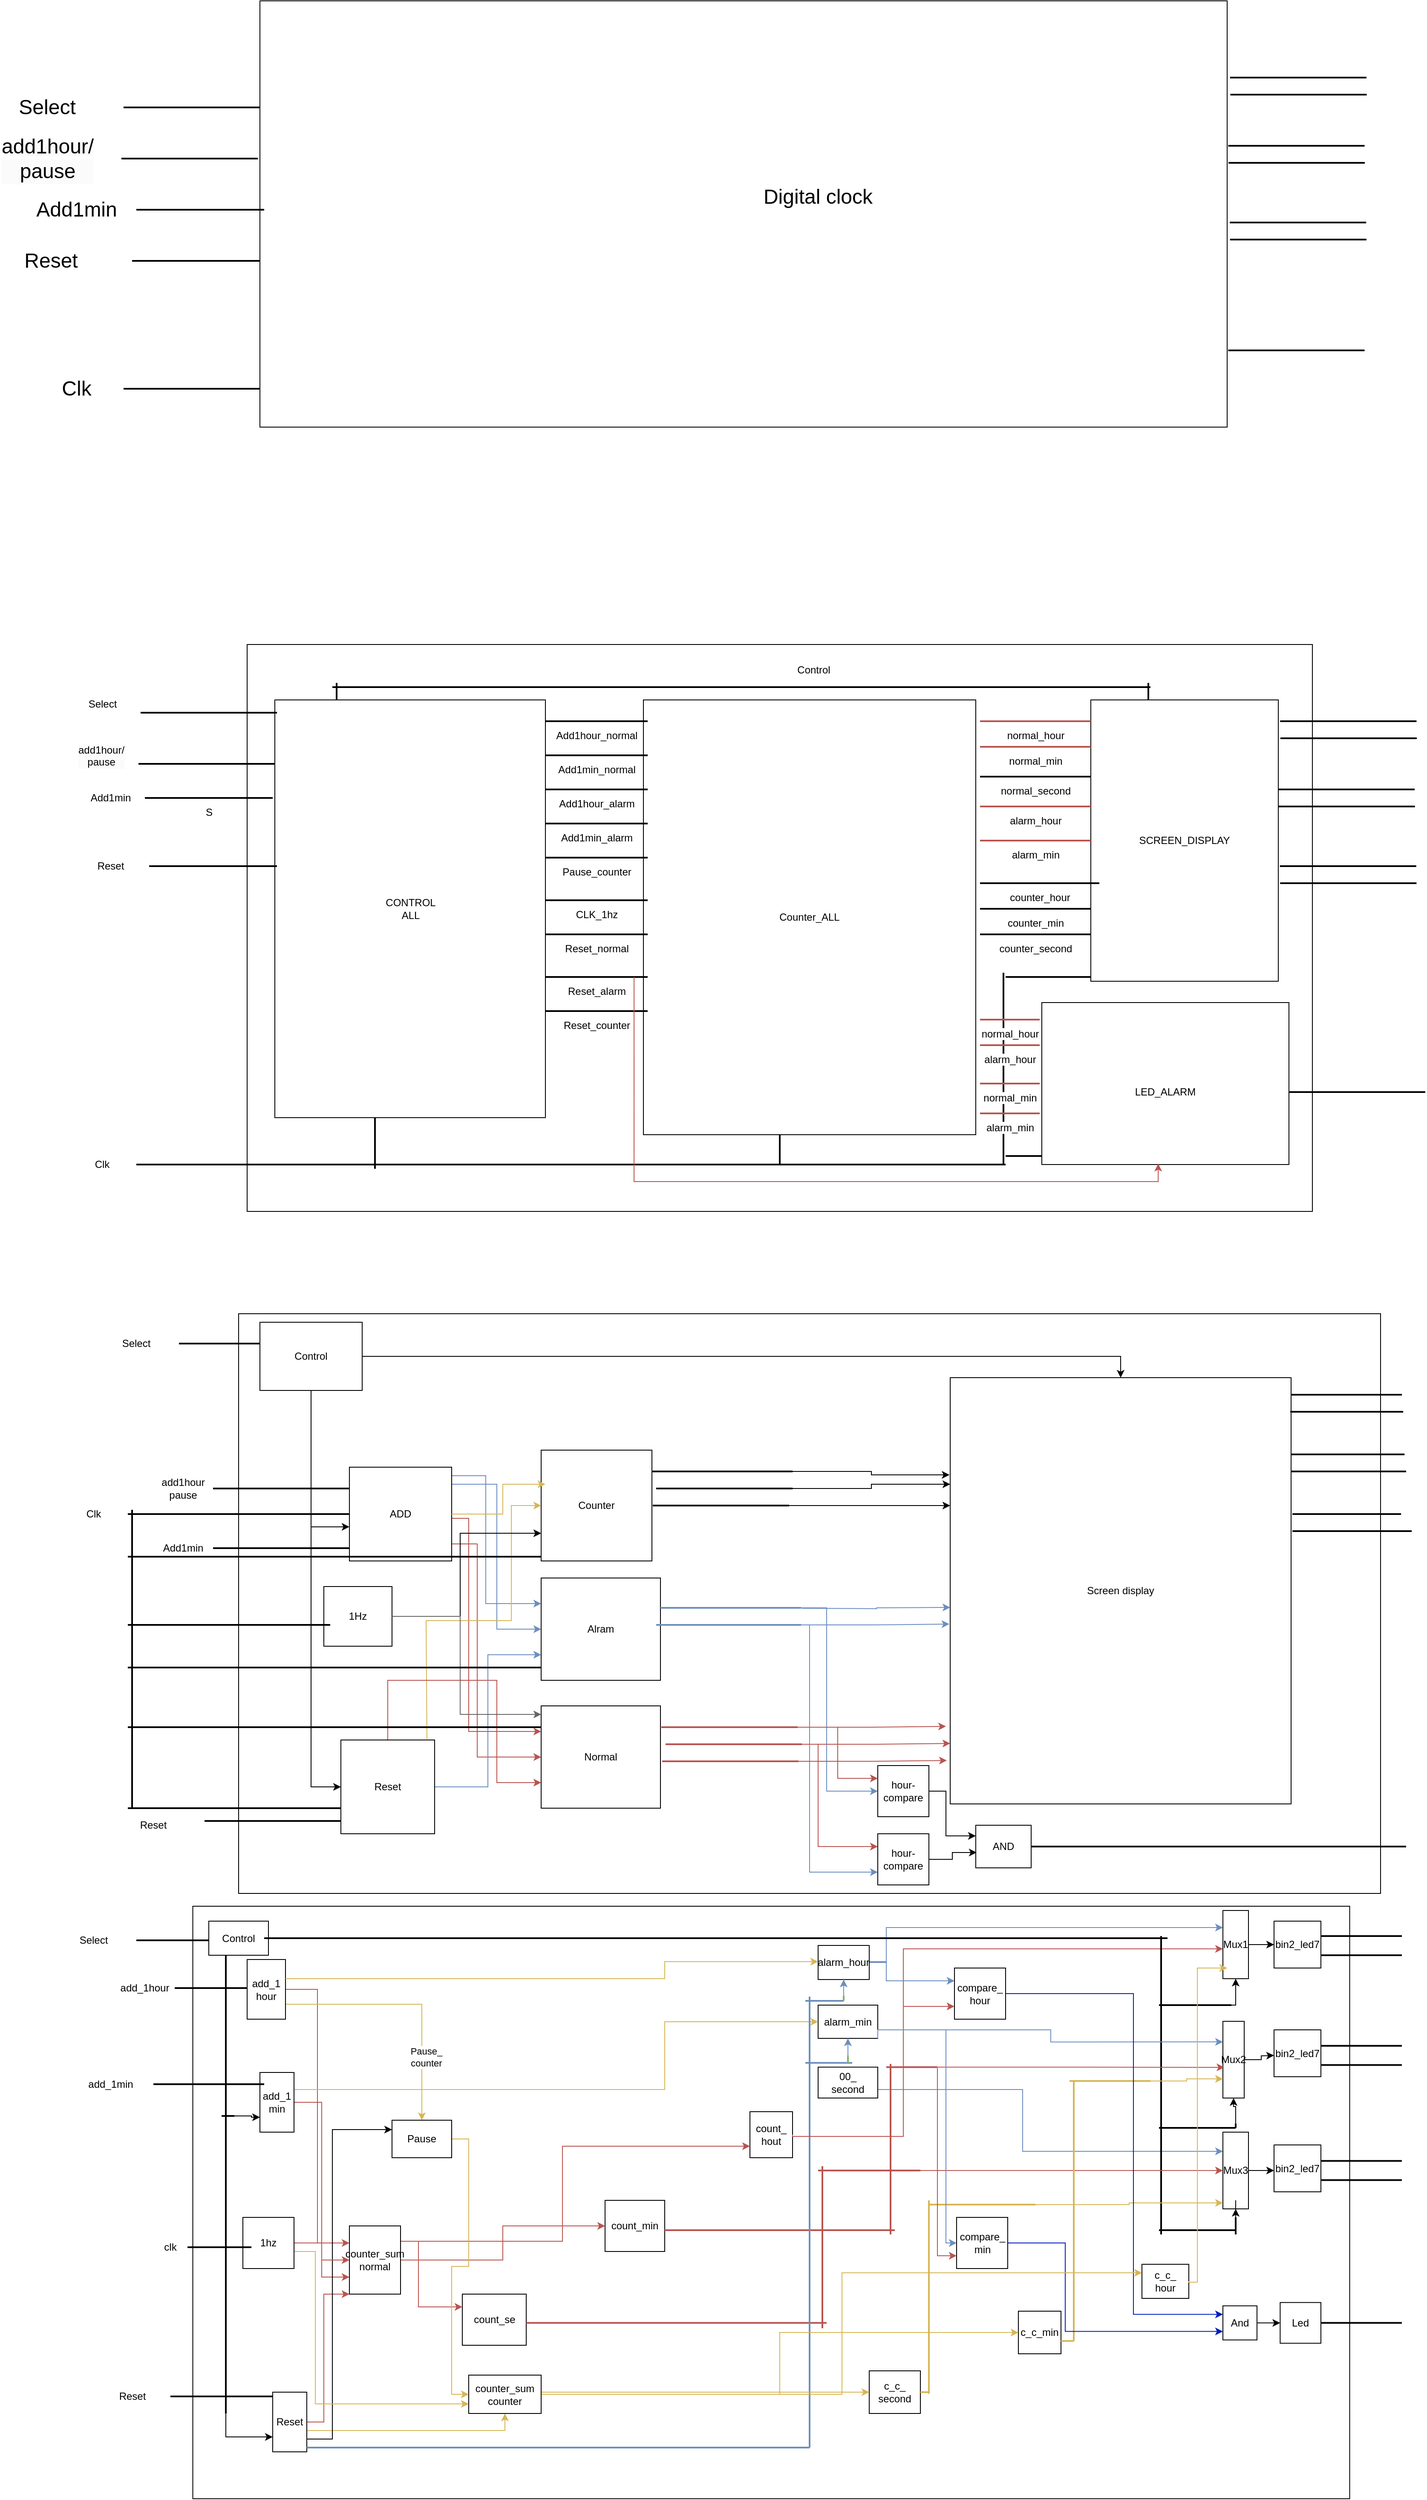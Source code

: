 <mxfile version="24.4.13" type="device">
  <diagram name="Page-1" id="PDa0XDniRkslzpq3EsWf">
    <mxGraphModel dx="2518" dy="3165" grid="1" gridSize="10" guides="1" tooltips="1" connect="1" arrows="1" fold="1" page="1" pageScale="1" pageWidth="850" pageHeight="1100" math="0" shadow="0">
      <root>
        <mxCell id="0" />
        <mxCell id="1" parent="0" />
        <mxCell id="soHGDbSc2wLneNvSbQKs-3" value="" style="rounded=0;whiteSpace=wrap;html=1;fillColor=default;strokeColor=#000000;" parent="1" vertex="1">
          <mxGeometry x="16.25" y="355" width="1357.5" height="695" as="geometry" />
        </mxCell>
        <mxCell id="soHGDbSc2wLneNvSbQKs-4" value="Control" style="rounded=0;whiteSpace=wrap;html=1;" parent="1" vertex="1">
          <mxGeometry x="35" y="372.5" width="70" height="40" as="geometry" />
        </mxCell>
        <mxCell id="nIr5HqgX3UL3guhR1tet-98" style="edgeStyle=orthogonalEdgeStyle;rounded=0;orthogonalLoop=1;jettySize=auto;html=1;entryX=0.563;entryY=1;entryDx=0;entryDy=0;fillColor=#f8cecc;strokeColor=#b85450;entryPerimeter=0;" parent="1" source="soHGDbSc2wLneNvSbQKs-5" target="soHGDbSc2wLneNvSbQKs-25" edge="1">
          <mxGeometry relative="1" as="geometry">
            <Array as="points">
              <mxPoint x="850" y="625" />
              <mxPoint x="850" y="405" />
            </Array>
          </mxGeometry>
        </mxCell>
        <mxCell id="soHGDbSc2wLneNvSbQKs-5" value="count_&lt;div&gt;hout&lt;/div&gt;" style="rounded=0;whiteSpace=wrap;html=1;" parent="1" vertex="1">
          <mxGeometry x="670" y="596" width="50" height="54" as="geometry" />
        </mxCell>
        <mxCell id="nIr5HqgX3UL3guhR1tet-131" style="edgeStyle=orthogonalEdgeStyle;rounded=0;orthogonalLoop=1;jettySize=auto;html=1;entryX=0.25;entryY=1;entryDx=0;entryDy=0;fillColor=#dae8fc;strokeColor=#6c8ebf;" parent="1" source="soHGDbSc2wLneNvSbQKs-6" target="soHGDbSc2wLneNvSbQKs-27" edge="1">
          <mxGeometry relative="1" as="geometry">
            <Array as="points">
              <mxPoint x="990" y="570" />
              <mxPoint x="990" y="643" />
            </Array>
          </mxGeometry>
        </mxCell>
        <mxCell id="soHGDbSc2wLneNvSbQKs-6" value="00_&lt;div&gt;second&lt;/div&gt;" style="rounded=0;whiteSpace=wrap;html=1;" parent="1" vertex="1">
          <mxGeometry x="750" y="543.75" width="70" height="36.25" as="geometry" />
        </mxCell>
        <mxCell id="soHGDbSc2wLneNvSbQKs-9" value="count_min" style="rounded=0;whiteSpace=wrap;html=1;" parent="1" vertex="1">
          <mxGeometry x="500" y="700" width="70" height="60" as="geometry" />
        </mxCell>
        <mxCell id="soHGDbSc2wLneNvSbQKs-10" value="count_se" style="rounded=0;whiteSpace=wrap;html=1;" parent="1" vertex="1">
          <mxGeometry x="332.5" y="810" width="75" height="60" as="geometry" />
        </mxCell>
        <mxCell id="soHGDbSc2wLneNvSbQKs-11" value="alarm_min" style="rounded=0;whiteSpace=wrap;html=1;" parent="1" vertex="1">
          <mxGeometry x="750" y="471" width="70" height="39" as="geometry" />
        </mxCell>
        <mxCell id="nIr5HqgX3UL3guhR1tet-124" style="edgeStyle=orthogonalEdgeStyle;rounded=0;orthogonalLoop=1;jettySize=auto;html=1;entryX=0.25;entryY=1;entryDx=0;entryDy=0;fillColor=#dae8fc;strokeColor=#6c8ebf;" parent="1" source="soHGDbSc2wLneNvSbQKs-12" target="soHGDbSc2wLneNvSbQKs-25" edge="1">
          <mxGeometry relative="1" as="geometry">
            <Array as="points">
              <mxPoint x="830" y="420" />
              <mxPoint x="830" y="380" />
            </Array>
          </mxGeometry>
        </mxCell>
        <mxCell id="wXDjOedGBIPqnSFBt9bY-78" style="edgeStyle=orthogonalEdgeStyle;rounded=0;orthogonalLoop=1;jettySize=auto;html=1;entryX=0;entryY=0.25;entryDx=0;entryDy=0;fillColor=#dae8fc;strokeColor=#6c8ebf;" parent="1" source="soHGDbSc2wLneNvSbQKs-12" target="wXDjOedGBIPqnSFBt9bY-77" edge="1">
          <mxGeometry relative="1" as="geometry">
            <Array as="points">
              <mxPoint x="830" y="421" />
              <mxPoint x="830" y="443" />
            </Array>
          </mxGeometry>
        </mxCell>
        <mxCell id="soHGDbSc2wLneNvSbQKs-12" value="alarm_hour" style="rounded=0;whiteSpace=wrap;html=1;" parent="1" vertex="1">
          <mxGeometry x="750" y="401" width="60" height="40" as="geometry" />
        </mxCell>
        <mxCell id="soHGDbSc2wLneNvSbQKs-20" value="c_c_&lt;div&gt;hour&lt;/div&gt;" style="rounded=0;whiteSpace=wrap;html=1;" parent="1" vertex="1">
          <mxGeometry x="1130" y="775" width="55" height="40" as="geometry" />
        </mxCell>
        <mxCell id="soHGDbSc2wLneNvSbQKs-21" value="c_c_min" style="rounded=0;whiteSpace=wrap;html=1;" parent="1" vertex="1">
          <mxGeometry x="985" y="830" width="50" height="50" as="geometry" />
        </mxCell>
        <mxCell id="soHGDbSc2wLneNvSbQKs-22" value="c_c_&lt;div&gt;second&lt;/div&gt;" style="rounded=0;whiteSpace=wrap;html=1;" parent="1" vertex="1">
          <mxGeometry x="810" y="900" width="60" height="50" as="geometry" />
        </mxCell>
        <mxCell id="tJfrBusBhF5B4caxSItk-95" style="edgeStyle=orthogonalEdgeStyle;rounded=0;orthogonalLoop=1;jettySize=auto;html=1;entryX=0;entryY=0.25;entryDx=0;entryDy=0;fillColor=#f8cecc;strokeColor=#b85450;" parent="1" source="soHGDbSc2wLneNvSbQKs-23" target="tJfrBusBhF5B4caxSItk-65" edge="1">
          <mxGeometry relative="1" as="geometry" />
        </mxCell>
        <mxCell id="D3UnZrXO2jnOgCGNBDDe-2" style="edgeStyle=orthogonalEdgeStyle;rounded=0;orthogonalLoop=1;jettySize=auto;html=1;entryX=0.5;entryY=0;entryDx=0;entryDy=0;fillColor=#fff2cc;strokeColor=#d6b656;" parent="1" source="soHGDbSc2wLneNvSbQKs-23" target="D3UnZrXO2jnOgCGNBDDe-1" edge="1">
          <mxGeometry relative="1" as="geometry">
            <Array as="points">
              <mxPoint x="285" y="470" />
            </Array>
          </mxGeometry>
        </mxCell>
        <mxCell id="D3UnZrXO2jnOgCGNBDDe-3" value="Pause_&lt;div&gt;counter&lt;/div&gt;" style="edgeLabel;html=1;align=center;verticalAlign=middle;resizable=0;points=[];" parent="D3UnZrXO2jnOgCGNBDDe-2" vertex="1" connectable="0">
          <mxGeometry x="0.5" y="5" relative="1" as="geometry">
            <mxPoint as="offset" />
          </mxGeometry>
        </mxCell>
        <mxCell id="soHGDbSc2wLneNvSbQKs-23" value="add_1&lt;div&gt;hour&lt;/div&gt;" style="rounded=0;whiteSpace=wrap;html=1;" parent="1" vertex="1">
          <mxGeometry x="80" y="417.5" width="45" height="70" as="geometry" />
        </mxCell>
        <mxCell id="soHGDbSc2wLneNvSbQKs-36" style="edgeStyle=orthogonalEdgeStyle;rounded=0;orthogonalLoop=1;jettySize=auto;html=1;entryX=0;entryY=0.5;entryDx=0;entryDy=0;" parent="1" source="soHGDbSc2wLneNvSbQKs-25" target="soHGDbSc2wLneNvSbQKs-30" edge="1">
          <mxGeometry relative="1" as="geometry" />
        </mxCell>
        <mxCell id="soHGDbSc2wLneNvSbQKs-25" value="Mux1" style="rounded=0;whiteSpace=wrap;html=1;direction=south;" parent="1" vertex="1">
          <mxGeometry x="1225" y="360" width="30" height="80" as="geometry" />
        </mxCell>
        <mxCell id="soHGDbSc2wLneNvSbQKs-34" style="edgeStyle=orthogonalEdgeStyle;rounded=0;orthogonalLoop=1;jettySize=auto;html=1;entryX=0;entryY=0.5;entryDx=0;entryDy=0;" parent="1" source="soHGDbSc2wLneNvSbQKs-26" edge="1">
          <mxGeometry relative="1" as="geometry">
            <mxPoint x="1285" y="530" as="targetPoint" />
          </mxGeometry>
        </mxCell>
        <mxCell id="soHGDbSc2wLneNvSbQKs-26" value="Mux2" style="rounded=0;whiteSpace=wrap;html=1;direction=south;" parent="1" vertex="1">
          <mxGeometry x="1225" y="490" width="25" height="90" as="geometry" />
        </mxCell>
        <mxCell id="soHGDbSc2wLneNvSbQKs-33" style="edgeStyle=orthogonalEdgeStyle;rounded=0;orthogonalLoop=1;jettySize=auto;html=1;entryX=0;entryY=0.5;entryDx=0;entryDy=0;" parent="1" source="soHGDbSc2wLneNvSbQKs-27" edge="1">
          <mxGeometry relative="1" as="geometry">
            <mxPoint x="1285" y="665" as="targetPoint" />
          </mxGeometry>
        </mxCell>
        <mxCell id="soHGDbSc2wLneNvSbQKs-27" value="Mux3" style="rounded=0;whiteSpace=wrap;html=1;direction=south;" parent="1" vertex="1">
          <mxGeometry x="1225" y="620" width="30" height="90" as="geometry" />
        </mxCell>
        <mxCell id="soHGDbSc2wLneNvSbQKs-30" value="bin2_led7" style="whiteSpace=wrap;html=1;aspect=fixed;" parent="1" vertex="1">
          <mxGeometry x="1285" y="372.5" width="55" height="55" as="geometry" />
        </mxCell>
        <mxCell id="soHGDbSc2wLneNvSbQKs-38" value="bin2_led7" style="whiteSpace=wrap;html=1;aspect=fixed;" parent="1" vertex="1">
          <mxGeometry x="1285" y="500" width="55" height="55" as="geometry" />
        </mxCell>
        <mxCell id="soHGDbSc2wLneNvSbQKs-39" value="bin2_led7" style="whiteSpace=wrap;html=1;aspect=fixed;" parent="1" vertex="1">
          <mxGeometry x="1285" y="635" width="55" height="55" as="geometry" />
        </mxCell>
        <mxCell id="soHGDbSc2wLneNvSbQKs-41" value="" style="line;strokeWidth=2;html=1;" parent="1" vertex="1">
          <mxGeometry x="1340" y="387.5" width="95" height="5" as="geometry" />
        </mxCell>
        <mxCell id="soHGDbSc2wLneNvSbQKs-42" value="" style="line;strokeWidth=2;html=1;" parent="1" vertex="1">
          <mxGeometry x="1340" y="410" width="95" height="5" as="geometry" />
        </mxCell>
        <mxCell id="soHGDbSc2wLneNvSbQKs-43" value="" style="line;strokeWidth=2;html=1;" parent="1" vertex="1">
          <mxGeometry x="1340" y="516.25" width="95" height="5" as="geometry" />
        </mxCell>
        <mxCell id="soHGDbSc2wLneNvSbQKs-44" value="" style="line;strokeWidth=2;html=1;" parent="1" vertex="1">
          <mxGeometry x="1340" y="538.75" width="95" height="5" as="geometry" />
        </mxCell>
        <mxCell id="soHGDbSc2wLneNvSbQKs-45" value="" style="line;strokeWidth=2;html=1;" parent="1" vertex="1">
          <mxGeometry x="1340" y="651.25" width="95" height="5" as="geometry" />
        </mxCell>
        <mxCell id="soHGDbSc2wLneNvSbQKs-46" value="" style="line;strokeWidth=2;html=1;" parent="1" vertex="1">
          <mxGeometry x="1340" y="673.75" width="95" height="5" as="geometry" />
        </mxCell>
        <mxCell id="soHGDbSc2wLneNvSbQKs-49" value="" style="line;strokeWidth=2;html=1;fillColor=#FF3333;" parent="1" vertex="1">
          <mxGeometry x="100" y="387.5" width="1060" height="10" as="geometry" />
        </mxCell>
        <mxCell id="soHGDbSc2wLneNvSbQKs-51" value="" style="line;strokeWidth=2;direction=south;html=1;strokeColor=default;fillColor=default;" parent="1" vertex="1">
          <mxGeometry x="1142.5" y="390" width="20" height="350" as="geometry" />
        </mxCell>
        <mxCell id="soHGDbSc2wLneNvSbQKs-53" value="" style="line;strokeWidth=2;html=1;" parent="1" vertex="1">
          <mxGeometry x="1150" y="730" width="90" height="10" as="geometry" />
        </mxCell>
        <mxCell id="soHGDbSc2wLneNvSbQKs-55" value="" style="line;strokeWidth=2;html=1;" parent="1" vertex="1">
          <mxGeometry x="1150" y="610" width="90" height="10" as="geometry" />
        </mxCell>
        <mxCell id="2UQs8S8efNzYBAnugxS5-2" style="edgeStyle=orthogonalEdgeStyle;rounded=0;orthogonalLoop=1;jettySize=auto;html=1;entryX=1;entryY=0.5;entryDx=0;entryDy=0;exitX=1;exitY=0.5;exitDx=0;exitDy=0;exitPerimeter=0;" parent="1" source="soHGDbSc2wLneNvSbQKs-56" target="soHGDbSc2wLneNvSbQKs-25" edge="1">
          <mxGeometry relative="1" as="geometry" />
        </mxCell>
        <mxCell id="soHGDbSc2wLneNvSbQKs-56" value="" style="line;strokeWidth=2;html=1;" parent="1" vertex="1">
          <mxGeometry x="1150" y="466" width="85" height="10" as="geometry" />
        </mxCell>
        <mxCell id="wXDjOedGBIPqnSFBt9bY-18" style="edgeStyle=orthogonalEdgeStyle;rounded=0;orthogonalLoop=1;jettySize=auto;html=1;entryX=1;entryY=0.5;entryDx=0;entryDy=0;" parent="1" source="nIr5HqgX3UL3guhR1tet-3" target="soHGDbSc2wLneNvSbQKs-26" edge="1">
          <mxGeometry relative="1" as="geometry" />
        </mxCell>
        <mxCell id="nIr5HqgX3UL3guhR1tet-3" value="" style="line;strokeWidth=2;direction=south;html=1;" parent="1" vertex="1">
          <mxGeometry x="1235" y="610" width="10" height="5" as="geometry" />
        </mxCell>
        <mxCell id="nIr5HqgX3UL3guhR1tet-8" style="edgeStyle=orthogonalEdgeStyle;rounded=0;orthogonalLoop=1;jettySize=auto;html=1;" parent="1" source="nIr5HqgX3UL3guhR1tet-7" target="soHGDbSc2wLneNvSbQKs-27" edge="1">
          <mxGeometry relative="1" as="geometry" />
        </mxCell>
        <mxCell id="nIr5HqgX3UL3guhR1tet-7" value="" style="line;strokeWidth=2;direction=south;html=1;" parent="1" vertex="1">
          <mxGeometry x="1235" y="720" width="10" height="20" as="geometry" />
        </mxCell>
        <mxCell id="nIr5HqgX3UL3guhR1tet-40" style="edgeStyle=orthogonalEdgeStyle;rounded=0;orthogonalLoop=1;jettySize=auto;html=1;entryX=0;entryY=0.5;entryDx=0;entryDy=0;fillColor=#fff2cc;strokeColor=#d6b656;" parent="1" source="nIr5HqgX3UL3guhR1tet-9" target="soHGDbSc2wLneNvSbQKs-11" edge="1">
          <mxGeometry relative="1" as="geometry">
            <Array as="points">
              <mxPoint x="570" y="570" />
              <mxPoint x="570" y="491" />
            </Array>
          </mxGeometry>
        </mxCell>
        <mxCell id="tJfrBusBhF5B4caxSItk-98" style="edgeStyle=orthogonalEdgeStyle;rounded=0;orthogonalLoop=1;jettySize=auto;html=1;entryX=0;entryY=0.75;entryDx=0;entryDy=0;fillColor=#f8cecc;strokeColor=#b85450;" parent="1" source="nIr5HqgX3UL3guhR1tet-9" target="tJfrBusBhF5B4caxSItk-65" edge="1">
          <mxGeometry relative="1" as="geometry" />
        </mxCell>
        <mxCell id="nIr5HqgX3UL3guhR1tet-9" value="add_1&lt;div&gt;min&lt;/div&gt;" style="rounded=0;whiteSpace=wrap;html=1;" parent="1" vertex="1">
          <mxGeometry x="95" y="550" width="40" height="70" as="geometry" />
        </mxCell>
        <mxCell id="nIr5HqgX3UL3guhR1tet-11" value="" style="line;strokeWidth=2;html=1;" parent="1" vertex="1">
          <mxGeometry x="-5" y="446" width="85" height="10" as="geometry" />
        </mxCell>
        <mxCell id="nIr5HqgX3UL3guhR1tet-12" value="" style="line;strokeWidth=2;html=1;" parent="1" vertex="1">
          <mxGeometry x="-30" y="558.75" width="130" height="10" as="geometry" />
        </mxCell>
        <mxCell id="nIr5HqgX3UL3guhR1tet-13" value="add_1hour" style="text;html=1;align=center;verticalAlign=middle;whiteSpace=wrap;rounded=0;" parent="1" vertex="1">
          <mxGeometry x="-70" y="436" width="60" height="30" as="geometry" />
        </mxCell>
        <mxCell id="nIr5HqgX3UL3guhR1tet-14" value="add_1min" style="text;html=1;align=center;verticalAlign=middle;whiteSpace=wrap;rounded=0;" parent="1" vertex="1">
          <mxGeometry x="-110" y="548.75" width="60" height="30" as="geometry" />
        </mxCell>
        <mxCell id="nIr5HqgX3UL3guhR1tet-16" value="" style="line;strokeWidth=2;direction=south;html=1;" parent="1" vertex="1">
          <mxGeometry x="50" y="412.5" width="10" height="537.5" as="geometry" />
        </mxCell>
        <mxCell id="tJfrBusBhF5B4caxSItk-91" style="edgeStyle=orthogonalEdgeStyle;rounded=0;orthogonalLoop=1;jettySize=auto;html=1;entryX=0.5;entryY=1;entryDx=0;entryDy=0;fillColor=#fff2cc;strokeColor=#d6b656;" parent="1" target="tJfrBusBhF5B4caxSItk-84" edge="1">
          <mxGeometry relative="1" as="geometry">
            <mxPoint x="150" y="980" as="sourcePoint" />
            <mxPoint x="382.5" y="970" as="targetPoint" />
            <Array as="points">
              <mxPoint x="150" y="970" />
              <mxPoint x="383" y="970" />
            </Array>
          </mxGeometry>
        </mxCell>
        <mxCell id="tJfrBusBhF5B4caxSItk-99" style="edgeStyle=orthogonalEdgeStyle;rounded=0;orthogonalLoop=1;jettySize=auto;html=1;entryX=0;entryY=1;entryDx=0;entryDy=0;fillColor=#f8cecc;strokeColor=#b85450;" parent="1" source="nIr5HqgX3UL3guhR1tet-18" target="tJfrBusBhF5B4caxSItk-65" edge="1">
          <mxGeometry relative="1" as="geometry">
            <Array as="points">
              <mxPoint x="170" y="960" />
              <mxPoint x="170" y="810" />
            </Array>
          </mxGeometry>
        </mxCell>
        <mxCell id="D3UnZrXO2jnOgCGNBDDe-7" style="edgeStyle=orthogonalEdgeStyle;rounded=0;orthogonalLoop=1;jettySize=auto;html=1;entryX=0;entryY=0.25;entryDx=0;entryDy=0;" parent="1" source="nIr5HqgX3UL3guhR1tet-18" target="D3UnZrXO2jnOgCGNBDDe-1" edge="1">
          <mxGeometry relative="1" as="geometry">
            <Array as="points">
              <mxPoint x="180" y="980" />
              <mxPoint x="180" y="617" />
            </Array>
          </mxGeometry>
        </mxCell>
        <mxCell id="nIr5HqgX3UL3guhR1tet-18" value="Reset" style="rounded=0;whiteSpace=wrap;html=1;direction=south;" parent="1" vertex="1">
          <mxGeometry x="110" y="925" width="40" height="70" as="geometry" />
        </mxCell>
        <mxCell id="nIr5HqgX3UL3guhR1tet-21" value="" style="line;strokeWidth=2;html=1;" parent="1" vertex="1">
          <mxGeometry x="-10" y="925" width="120" height="10" as="geometry" />
        </mxCell>
        <mxCell id="nIr5HqgX3UL3guhR1tet-22" value="Reset" style="text;html=1;align=center;verticalAlign=middle;resizable=0;points=[];autosize=1;strokeColor=none;fillColor=none;" parent="1" vertex="1">
          <mxGeometry x="-80" y="915" width="50" height="30" as="geometry" />
        </mxCell>
        <mxCell id="nIr5HqgX3UL3guhR1tet-33" style="edgeStyle=orthogonalEdgeStyle;rounded=0;orthogonalLoop=1;jettySize=auto;html=1;entryX=0.75;entryY=1;entryDx=0;entryDy=0;exitX=1;exitY=0.5;exitDx=0;exitDy=0;exitPerimeter=0;" parent="1" source="nIr5HqgX3UL3guhR1tet-16" target="nIr5HqgX3UL3guhR1tet-18" edge="1">
          <mxGeometry relative="1" as="geometry">
            <mxPoint x="65" y="955" as="sourcePoint" />
          </mxGeometry>
        </mxCell>
        <mxCell id="nIr5HqgX3UL3guhR1tet-37" style="edgeStyle=orthogonalEdgeStyle;rounded=0;orthogonalLoop=1;jettySize=auto;html=1;fillColor=#fff2cc;strokeColor=#d6b656;" parent="1" source="soHGDbSc2wLneNvSbQKs-23" edge="1">
          <mxGeometry relative="1" as="geometry">
            <mxPoint x="750" y="420" as="targetPoint" />
            <Array as="points">
              <mxPoint x="570" y="440" />
              <mxPoint x="570" y="420" />
            </Array>
          </mxGeometry>
        </mxCell>
        <mxCell id="nIr5HqgX3UL3guhR1tet-50" style="edgeStyle=orthogonalEdgeStyle;rounded=0;orthogonalLoop=1;jettySize=auto;html=1;entryX=0.163;entryY=1;entryDx=0;entryDy=0;entryPerimeter=0;fillColor=#dae8fc;strokeColor=#6c8ebf;" parent="1" edge="1">
          <mxGeometry relative="1" as="geometry">
            <mxPoint x="820" y="500" as="sourcePoint" />
            <mxPoint x="1225" y="514.17" as="targetPoint" />
            <Array as="points">
              <mxPoint x="1023" y="500.5" />
              <mxPoint x="1023" y="514.5" />
            </Array>
          </mxGeometry>
        </mxCell>
        <mxCell id="nIr5HqgX3UL3guhR1tet-76" value="" style="line;strokeWidth=2;direction=south;html=1;strokeColor=#b85450;fillColor=#f8cecc;" parent="1" vertex="1">
          <mxGeometry x="750" y="660" width="10" height="190" as="geometry" />
        </mxCell>
        <mxCell id="nIr5HqgX3UL3guhR1tet-77" value="" style="line;strokeWidth=2;html=1;strokeColor=#b85450;fillColor=#f8cecc;" parent="1" vertex="1">
          <mxGeometry x="407.5" y="838.75" width="352.5" height="10" as="geometry" />
        </mxCell>
        <mxCell id="nIr5HqgX3UL3guhR1tet-141" style="edgeStyle=orthogonalEdgeStyle;rounded=0;orthogonalLoop=1;jettySize=auto;html=1;entryX=0.5;entryY=1;entryDx=0;entryDy=0;fillColor=#f8cecc;strokeColor=#b85450;" parent="1" source="nIr5HqgX3UL3guhR1tet-84" target="soHGDbSc2wLneNvSbQKs-27" edge="1">
          <mxGeometry relative="1" as="geometry" />
        </mxCell>
        <mxCell id="nIr5HqgX3UL3guhR1tet-84" value="" style="line;strokeWidth=2;html=1;strokeColor=#b85450;fillColor=#f8cecc;" parent="1" vertex="1">
          <mxGeometry x="750" y="660" width="120" height="10" as="geometry" />
        </mxCell>
        <mxCell id="nIr5HqgX3UL3guhR1tet-90" value="" style="line;strokeWidth=2;html=1;fillColor=#f8cecc;strokeColor=#b85450;" parent="1" vertex="1">
          <mxGeometry x="570" y="730" width="270" height="10" as="geometry" />
        </mxCell>
        <mxCell id="nIr5HqgX3UL3guhR1tet-92" value="" style="line;strokeWidth=2;direction=south;html=1;fillColor=#f8cecc;strokeColor=#b85450;" parent="1" vertex="1">
          <mxGeometry x="830" y="540" width="10" height="200" as="geometry" />
        </mxCell>
        <mxCell id="nIr5HqgX3UL3guhR1tet-94" value="" style="line;strokeWidth=2;html=1;fillColor=#f8cecc;strokeColor=#b85450;" parent="1" vertex="1">
          <mxGeometry x="830" y="538.75" width="60" height="10" as="geometry" />
        </mxCell>
        <mxCell id="nIr5HqgX3UL3guhR1tet-96" style="edgeStyle=orthogonalEdgeStyle;rounded=0;orthogonalLoop=1;jettySize=auto;html=1;entryX=0.6;entryY=0.933;entryDx=0;entryDy=0;entryPerimeter=0;fillColor=#f8cecc;strokeColor=#b85450;" parent="1" source="nIr5HqgX3UL3guhR1tet-94" target="soHGDbSc2wLneNvSbQKs-26" edge="1">
          <mxGeometry relative="1" as="geometry" />
        </mxCell>
        <mxCell id="nIr5HqgX3UL3guhR1tet-109" value="" style="line;strokeWidth=2;html=1;fillColor=#fff2cc;strokeColor=#d6b656;" parent="1" vertex="1">
          <mxGeometry x="880" y="700" width="125" height="10" as="geometry" />
        </mxCell>
        <mxCell id="nIr5HqgX3UL3guhR1tet-111" value="" style="line;strokeWidth=2;html=1;fillColor=#fff2cc;strokeColor=#d6b656;" parent="1" vertex="1">
          <mxGeometry x="870" y="920" width="10" height="10" as="geometry" />
        </mxCell>
        <mxCell id="nIr5HqgX3UL3guhR1tet-112" value="" style="line;strokeWidth=2;direction=south;html=1;fillColor=#fff2cc;strokeColor=#d6b656;" parent="1" vertex="1">
          <mxGeometry x="875" y="700" width="10" height="226.88" as="geometry" />
        </mxCell>
        <mxCell id="nIr5HqgX3UL3guhR1tet-128" style="edgeStyle=orthogonalEdgeStyle;rounded=0;orthogonalLoop=1;jettySize=auto;html=1;entryX=0.922;entryY=1;entryDx=0;entryDy=0;entryPerimeter=0;fillColor=#fff2cc;strokeColor=#d6b656;" parent="1" source="nIr5HqgX3UL3guhR1tet-109" target="soHGDbSc2wLneNvSbQKs-27" edge="1">
          <mxGeometry relative="1" as="geometry" />
        </mxCell>
        <mxCell id="nIr5HqgX3UL3guhR1tet-136" value="" style="line;strokeWidth=2;direction=south;html=1;fillColor=#fff2cc;strokeColor=#d6b656;" parent="1" vertex="1">
          <mxGeometry x="1045" y="560" width="10" height="305" as="geometry" />
        </mxCell>
        <mxCell id="nIr5HqgX3UL3guhR1tet-138" value="" style="line;strokeWidth=2;html=1;fillColor=#fff2cc;strokeColor=#d6b656;" parent="1" vertex="1">
          <mxGeometry x="1035" y="860" width="15" height="10" as="geometry" />
        </mxCell>
        <mxCell id="wXDjOedGBIPqnSFBt9bY-19" style="edgeStyle=orthogonalEdgeStyle;rounded=0;orthogonalLoop=1;jettySize=auto;html=1;entryX=0.75;entryY=1;entryDx=0;entryDy=0;fillColor=#fff2cc;strokeColor=#d6b656;" parent="1" source="nIr5HqgX3UL3guhR1tet-142" target="soHGDbSc2wLneNvSbQKs-26" edge="1">
          <mxGeometry relative="1" as="geometry" />
        </mxCell>
        <mxCell id="nIr5HqgX3UL3guhR1tet-142" value="" style="line;strokeWidth=2;html=1;fillColor=#fff2cc;strokeColor=#d6b656;" parent="1" vertex="1">
          <mxGeometry x="1045" y="555" width="95" height="10" as="geometry" />
        </mxCell>
        <mxCell id="nIr5HqgX3UL3guhR1tet-154" style="edgeStyle=orthogonalEdgeStyle;rounded=0;orthogonalLoop=1;jettySize=auto;html=1;entryX=0.844;entryY=0.833;entryDx=0;entryDy=0;entryPerimeter=0;fillColor=#fff2cc;strokeColor=#d6b656;exitX=1;exitY=0.5;exitDx=0;exitDy=0;" parent="1" source="soHGDbSc2wLneNvSbQKs-20" target="soHGDbSc2wLneNvSbQKs-25" edge="1">
          <mxGeometry relative="1" as="geometry">
            <mxPoint x="1170" y="795.5" as="sourcePoint" />
            <mxPoint x="1210" y="427.54" as="targetPoint" />
            <Array as="points">
              <mxPoint x="1185" y="796" />
              <mxPoint x="1195" y="796" />
              <mxPoint x="1195" y="428" />
            </Array>
          </mxGeometry>
        </mxCell>
        <mxCell id="wXDjOedGBIPqnSFBt9bY-28" value="" style="line;strokeWidth=2;html=1;" parent="1" vertex="1">
          <mxGeometry x="-50" y="390" width="85" height="10" as="geometry" />
        </mxCell>
        <mxCell id="wXDjOedGBIPqnSFBt9bY-42" value="" style="line;strokeWidth=2;direction=south;html=1;fillColor=#dae8fc;strokeColor=#6c8ebf;" parent="1" vertex="1">
          <mxGeometry x="735" y="461" width="10" height="529" as="geometry" />
        </mxCell>
        <mxCell id="wXDjOedGBIPqnSFBt9bY-44" value="" style="line;strokeWidth=2;html=1;fillColor=#dae8fc;strokeColor=#6c8ebf;" parent="1" vertex="1">
          <mxGeometry x="735" y="461" width="45" height="10" as="geometry" />
        </mxCell>
        <mxCell id="wXDjOedGBIPqnSFBt9bY-45" value="" style="line;strokeWidth=2;html=1;fillColor=#dae8fc;strokeColor=#6c8ebf;" parent="1" vertex="1">
          <mxGeometry x="735" y="533.75" width="55" height="10" as="geometry" />
        </mxCell>
        <mxCell id="wXDjOedGBIPqnSFBt9bY-53" style="edgeStyle=orthogonalEdgeStyle;rounded=0;orthogonalLoop=1;jettySize=auto;html=1;fillColor=#dae8fc;strokeColor=#6c8ebf;" parent="1" source="wXDjOedGBIPqnSFBt9bY-48" target="soHGDbSc2wLneNvSbQKs-12" edge="1">
          <mxGeometry relative="1" as="geometry" />
        </mxCell>
        <mxCell id="wXDjOedGBIPqnSFBt9bY-48" value="" style="line;strokeWidth=2;direction=south;html=1;fillColor=#d5e8d4;strokeColor=#82b366;" parent="1" vertex="1">
          <mxGeometry x="775" y="460" width="10" height="6" as="geometry" />
        </mxCell>
        <mxCell id="wXDjOedGBIPqnSFBt9bY-72" style="edgeStyle=orthogonalEdgeStyle;rounded=0;orthogonalLoop=1;jettySize=auto;html=1;entryX=0.5;entryY=1;entryDx=0;entryDy=0;fillColor=#dae8fc;strokeColor=#6c8ebf;" parent="1" source="wXDjOedGBIPqnSFBt9bY-68" target="soHGDbSc2wLneNvSbQKs-11" edge="1">
          <mxGeometry relative="1" as="geometry" />
        </mxCell>
        <mxCell id="wXDjOedGBIPqnSFBt9bY-68" value="" style="line;strokeWidth=2;direction=south;html=1;fillColor=#d5e8d4;strokeColor=#82b366;" parent="1" vertex="1">
          <mxGeometry x="780" y="530" width="10" height="10" as="geometry" />
        </mxCell>
        <mxCell id="wXDjOedGBIPqnSFBt9bY-99" style="edgeStyle=orthogonalEdgeStyle;rounded=0;orthogonalLoop=1;jettySize=auto;html=1;entryX=0;entryY=0.75;entryDx=0;entryDy=0;fillColor=#0050ef;strokeColor=#001DBC;" parent="1" source="wXDjOedGBIPqnSFBt9bY-76" target="wXDjOedGBIPqnSFBt9bY-88" edge="1">
          <mxGeometry relative="1" as="geometry">
            <Array as="points">
              <mxPoint x="1040" y="750" />
              <mxPoint x="1040" y="854" />
            </Array>
          </mxGeometry>
        </mxCell>
        <mxCell id="wXDjOedGBIPqnSFBt9bY-76" value="compare_&lt;div&gt;min&lt;span style=&quot;color: rgba(0, 0, 0, 0); font-family: monospace; font-size: 0px; text-align: start; text-wrap: nowrap; background-color: initial;&quot;&gt;%3CmxGraphModel%3E%3Croot%3E%3CmxCell%20id%3D%220%22%2F%3E%3CmxCell%20id%3D%221%22%20parent%3D%220%22%2F%3E%3CmxCell%20id%3D%222%22%20style%3D%22edgeStyle%3DorthogonalEdgeStyle%3Brounded%3D0%3BorthogonalLoop%3D1%3BjettySize%3Dauto%3Bhtml%3D1%3BfillColor%3D%23d5e8d4%3BstrokeColor%3D%2382b366%3B%22%20edge%3D%221%22%20parent%3D%221%22%3E%3CmxGeometry%20relative%3D%221%22%20as%3D%22geometry%22%3E%3CmxPoint%20x%3D%22780%22%20y%3D%22460%22%20as%3D%22sourcePoint%22%2F%3E%3CmxPoint%20x%3D%22780%22%20y%3D%22441%22%20as%3D%22targetPoint%22%2F%3E%3C%2FmxGeometry%3E%3C%2FmxCell%3E%3C%2Froot%3E%3C%2FmxGraphModel%3E&lt;/span&gt;&lt;/div&gt;" style="whiteSpace=wrap;html=1;aspect=fixed;" parent="1" vertex="1">
          <mxGeometry x="912.5" y="720" width="60" height="60" as="geometry" />
        </mxCell>
        <mxCell id="wXDjOedGBIPqnSFBt9bY-98" style="edgeStyle=orthogonalEdgeStyle;rounded=0;orthogonalLoop=1;jettySize=auto;html=1;entryX=0;entryY=0.25;entryDx=0;entryDy=0;fillColor=#0050ef;strokeColor=#001DBC;" parent="1" source="wXDjOedGBIPqnSFBt9bY-77" target="wXDjOedGBIPqnSFBt9bY-88" edge="1">
          <mxGeometry relative="1" as="geometry">
            <Array as="points">
              <mxPoint x="1120" y="458" />
              <mxPoint x="1120" y="834" />
            </Array>
          </mxGeometry>
        </mxCell>
        <mxCell id="wXDjOedGBIPqnSFBt9bY-77" value="compare_&lt;div&gt;hour&lt;span style=&quot;color: rgba(0, 0, 0, 0); font-family: monospace; font-size: 0px; text-align: start; text-wrap: nowrap; background-color: initial;&quot;&gt;%3CmxGraphModel%3E%3Croot%3E%3CmxCell%20id%3D%220%22%2F%3E%3CmxCell%20id%3D%221%22%20parent%3D%220%22%2F%3E%3CmxCell%20id%3D%222%22%20style%3D%22edgeStyle%3DorthogonalEdgeStyle%3Brounded%3D0%3BorthogonalLoop%3D1%3BjettySize%3Dauto%3Bhtml%3D1%3BfillColor%3D%23d5e8d4%3BstrokeColor%3D%2382b366%3B%22%20edge%3D%221%22%20parent%3D%221%22%3E%3CmxGeometry%20relative%3D%221%22%20as%3D%22geometry%22%3E%3CmxPoint%20x%3D%22780%22%20y%3D%22460%22%20as%3D%22sourcePoint%22%2F%3E%3CmxPoint%20x%3D%22780%22%20y%3D%22441%22%20as%3D%22targetPoint%22%2F%3E%3C%2FmxGeometry%3E%3C%2FmxCell%3E%3C%2Froot%3E%3C%2FmxGraphModel%3E&lt;/span&gt;&lt;/div&gt;" style="whiteSpace=wrap;html=1;aspect=fixed;" parent="1" vertex="1">
          <mxGeometry x="910" y="427.5" width="60" height="60" as="geometry" />
        </mxCell>
        <mxCell id="wXDjOedGBIPqnSFBt9bY-82" style="edgeStyle=orthogonalEdgeStyle;rounded=0;orthogonalLoop=1;jettySize=auto;html=1;entryX=0;entryY=0.75;entryDx=0;entryDy=0;fillColor=#f8cecc;strokeColor=#b85450;exitX=1;exitY=0.5;exitDx=0;exitDy=0;" parent="1" source="soHGDbSc2wLneNvSbQKs-5" target="wXDjOedGBIPqnSFBt9bY-77" edge="1">
          <mxGeometry relative="1" as="geometry">
            <Array as="points">
              <mxPoint x="720" y="625" />
              <mxPoint x="850" y="625" />
              <mxPoint x="850" y="473" />
            </Array>
            <mxPoint x="710" y="625" as="sourcePoint" />
            <mxPoint x="1215" y="405" as="targetPoint" />
          </mxGeometry>
        </mxCell>
        <mxCell id="wXDjOedGBIPqnSFBt9bY-85" style="edgeStyle=orthogonalEdgeStyle;rounded=0;orthogonalLoop=1;jettySize=auto;html=1;entryX=0;entryY=0.5;entryDx=0;entryDy=0;fillColor=#dae8fc;strokeColor=#6c8ebf;exitX=1;exitY=1;exitDx=0;exitDy=0;" parent="1" source="soHGDbSc2wLneNvSbQKs-11" target="wXDjOedGBIPqnSFBt9bY-76" edge="1">
          <mxGeometry relative="1" as="geometry">
            <mxPoint x="830" y="510" as="sourcePoint" />
            <mxPoint x="1235" y="524.17" as="targetPoint" />
            <Array as="points">
              <mxPoint x="820" y="500" />
              <mxPoint x="900" y="500" />
              <mxPoint x="900" y="750" />
            </Array>
          </mxGeometry>
        </mxCell>
        <mxCell id="wXDjOedGBIPqnSFBt9bY-87" style="edgeStyle=orthogonalEdgeStyle;rounded=0;orthogonalLoop=1;jettySize=auto;html=1;entryX=0;entryY=0.75;entryDx=0;entryDy=0;fillColor=#f8cecc;strokeColor=#b85450;" parent="1" target="wXDjOedGBIPqnSFBt9bY-76" edge="1">
          <mxGeometry relative="1" as="geometry">
            <mxPoint x="890" y="545" as="sourcePoint" />
            <mxPoint x="1237" y="554" as="targetPoint" />
            <Array as="points">
              <mxPoint x="890" y="765" />
            </Array>
          </mxGeometry>
        </mxCell>
        <mxCell id="wXDjOedGBIPqnSFBt9bY-102" style="edgeStyle=orthogonalEdgeStyle;rounded=0;orthogonalLoop=1;jettySize=auto;html=1;entryX=0;entryY=0.5;entryDx=0;entryDy=0;" parent="1" source="wXDjOedGBIPqnSFBt9bY-88" target="wXDjOedGBIPqnSFBt9bY-101" edge="1">
          <mxGeometry relative="1" as="geometry" />
        </mxCell>
        <mxCell id="wXDjOedGBIPqnSFBt9bY-88" value="And" style="whiteSpace=wrap;html=1;aspect=fixed;" parent="1" vertex="1">
          <mxGeometry x="1225" y="823.75" width="40" height="40" as="geometry" />
        </mxCell>
        <mxCell id="wXDjOedGBIPqnSFBt9bY-101" value="Led" style="whiteSpace=wrap;html=1;aspect=fixed;" parent="1" vertex="1">
          <mxGeometry x="1292.19" y="819.84" width="47.81" height="47.81" as="geometry" />
        </mxCell>
        <mxCell id="wXDjOedGBIPqnSFBt9bY-104" value="" style="line;strokeWidth=2;html=1;" parent="1" vertex="1">
          <mxGeometry x="1340" y="841.25" width="95" height="5" as="geometry" />
        </mxCell>
        <mxCell id="wXDjOedGBIPqnSFBt9bY-115" value="" style="line;strokeWidth=2;html=1;fillColor=#dae8fc;strokeColor=#6c8ebf;" parent="1" vertex="1">
          <mxGeometry x="150" y="985" width="590" height="10" as="geometry" />
        </mxCell>
        <mxCell id="tJfrBusBhF5B4caxSItk-97" style="edgeStyle=orthogonalEdgeStyle;rounded=0;orthogonalLoop=1;jettySize=auto;html=1;entryX=0;entryY=0.75;entryDx=0;entryDy=0;" parent="1" source="wXDjOedGBIPqnSFBt9bY-116" target="nIr5HqgX3UL3guhR1tet-9" edge="1">
          <mxGeometry relative="1" as="geometry" />
        </mxCell>
        <mxCell id="wXDjOedGBIPqnSFBt9bY-116" value="" style="line;strokeWidth=2;html=1;" parent="1" vertex="1">
          <mxGeometry x="50" y="596" width="15" height="10" as="geometry" />
        </mxCell>
        <mxCell id="wXDjOedGBIPqnSFBt9bY-119" value="clk" style="text;html=1;align=center;verticalAlign=middle;whiteSpace=wrap;rounded=0;" parent="1" vertex="1">
          <mxGeometry x="-40" y="740" width="60" height="30" as="geometry" />
        </mxCell>
        <mxCell id="wXDjOedGBIPqnSFBt9bY-125" style="edgeStyle=orthogonalEdgeStyle;rounded=0;orthogonalLoop=1;jettySize=auto;html=1;entryX=0;entryY=0.5;entryDx=0;entryDy=0;fillColor=#fff2cc;strokeColor=#d6b656;" parent="1" target="soHGDbSc2wLneNvSbQKs-22" edge="1">
          <mxGeometry relative="1" as="geometry">
            <mxPoint x="425" y="925" as="sourcePoint" />
            <Array as="points">
              <mxPoint x="500" y="925" />
              <mxPoint x="500" y="925" />
            </Array>
          </mxGeometry>
        </mxCell>
        <mxCell id="wXDjOedGBIPqnSFBt9bY-136" value="Select" style="text;html=1;align=center;verticalAlign=middle;whiteSpace=wrap;rounded=0;" parent="1" vertex="1">
          <mxGeometry x="-130" y="380" width="60" height="30" as="geometry" />
        </mxCell>
        <mxCell id="tJfrBusBhF5B4caxSItk-73" style="edgeStyle=orthogonalEdgeStyle;rounded=0;orthogonalLoop=1;jettySize=auto;html=1;entryX=0;entryY=0.5;entryDx=0;entryDy=0;fillColor=#f8cecc;strokeColor=#b85450;" parent="1" source="tJfrBusBhF5B4caxSItk-11" target="tJfrBusBhF5B4caxSItk-65" edge="1">
          <mxGeometry relative="1" as="geometry" />
        </mxCell>
        <mxCell id="tJfrBusBhF5B4caxSItk-87" style="edgeStyle=orthogonalEdgeStyle;rounded=0;orthogonalLoop=1;jettySize=auto;html=1;entryX=0;entryY=0.75;entryDx=0;entryDy=0;fillColor=#fff2cc;strokeColor=#d6b656;" parent="1" source="tJfrBusBhF5B4caxSItk-11" target="tJfrBusBhF5B4caxSItk-84" edge="1">
          <mxGeometry relative="1" as="geometry">
            <Array as="points">
              <mxPoint x="160" y="760" />
              <mxPoint x="160" y="939" />
            </Array>
          </mxGeometry>
        </mxCell>
        <mxCell id="tJfrBusBhF5B4caxSItk-11" value="1hz" style="whiteSpace=wrap;html=1;aspect=fixed;" parent="1" vertex="1">
          <mxGeometry x="75" y="720" width="60" height="60" as="geometry" />
        </mxCell>
        <mxCell id="tJfrBusBhF5B4caxSItk-12" value="" style="line;strokeWidth=2;html=1;" parent="1" vertex="1">
          <mxGeometry x="10" y="750" width="75" height="10" as="geometry" />
        </mxCell>
        <mxCell id="tJfrBusBhF5B4caxSItk-13" value="" style="rounded=0;whiteSpace=wrap;html=1;" parent="1" vertex="1">
          <mxGeometry x="70" y="-340" width="1340" height="680" as="geometry" />
        </mxCell>
        <mxCell id="tJfrBusBhF5B4caxSItk-14" value="Normal" style="rounded=0;whiteSpace=wrap;html=1;" parent="1" vertex="1">
          <mxGeometry x="425" y="120" width="140" height="120" as="geometry" />
        </mxCell>
        <mxCell id="tJfrBusBhF5B4caxSItk-15" value="Screen display" style="rounded=0;whiteSpace=wrap;html=1;" parent="1" vertex="1">
          <mxGeometry x="905" y="-265" width="400" height="500" as="geometry" />
        </mxCell>
        <mxCell id="tJfrBusBhF5B4caxSItk-17" value="Alram" style="rounded=0;whiteSpace=wrap;html=1;" parent="1" vertex="1">
          <mxGeometry x="425" y="-30" width="140" height="120" as="geometry" />
        </mxCell>
        <mxCell id="tJfrBusBhF5B4caxSItk-18" value="Counter" style="whiteSpace=wrap;html=1;aspect=fixed;" parent="1" vertex="1">
          <mxGeometry x="425" y="-180" width="130" height="130" as="geometry" />
        </mxCell>
        <mxCell id="tJfrBusBhF5B4caxSItk-29" style="edgeStyle=orthogonalEdgeStyle;rounded=0;orthogonalLoop=1;jettySize=auto;html=1;entryX=0.5;entryY=0;entryDx=0;entryDy=0;" parent="1" source="tJfrBusBhF5B4caxSItk-19" target="tJfrBusBhF5B4caxSItk-15" edge="1">
          <mxGeometry relative="1" as="geometry" />
        </mxCell>
        <mxCell id="C_ROJhy-lxJl8gd3QZnF-3" style="edgeStyle=orthogonalEdgeStyle;rounded=0;orthogonalLoop=1;jettySize=auto;html=1;entryX=0;entryY=0.5;entryDx=0;entryDy=0;" parent="1" source="tJfrBusBhF5B4caxSItk-19" target="C_ROJhy-lxJl8gd3QZnF-1" edge="1">
          <mxGeometry relative="1" as="geometry" />
        </mxCell>
        <mxCell id="tJfrBusBhF5B4caxSItk-19" value="Control" style="rounded=0;whiteSpace=wrap;html=1;" parent="1" vertex="1">
          <mxGeometry x="95" y="-330" width="120" height="80" as="geometry" />
        </mxCell>
        <mxCell id="tJfrBusBhF5B4caxSItk-21" value="" style="line;strokeWidth=2;html=1;" parent="1" vertex="1">
          <mxGeometry x="1305" y="-250" width="130" height="10" as="geometry" />
        </mxCell>
        <mxCell id="tJfrBusBhF5B4caxSItk-22" value="" style="line;strokeWidth=2;html=1;" parent="1" vertex="1">
          <mxGeometry x="1304.06" y="-230" width="132.5" height="10" as="geometry" />
        </mxCell>
        <mxCell id="tJfrBusBhF5B4caxSItk-23" value="" style="line;strokeWidth=2;html=1;" parent="1" vertex="1">
          <mxGeometry x="1305.63" y="-180" width="132.5" height="10" as="geometry" />
        </mxCell>
        <mxCell id="tJfrBusBhF5B4caxSItk-24" value="" style="line;strokeWidth=2;html=1;" parent="1" vertex="1">
          <mxGeometry x="1305" y="-160" width="135" height="10" as="geometry" />
        </mxCell>
        <mxCell id="tJfrBusBhF5B4caxSItk-25" value="" style="line;strokeWidth=2;html=1;" parent="1" vertex="1">
          <mxGeometry x="1306.56" y="-110" width="127.5" height="10" as="geometry" />
        </mxCell>
        <mxCell id="tJfrBusBhF5B4caxSItk-26" value="" style="line;strokeWidth=2;html=1;" parent="1" vertex="1">
          <mxGeometry x="1306.56" y="-90" width="140" height="10" as="geometry" />
        </mxCell>
        <mxCell id="tJfrBusBhF5B4caxSItk-33" value="" style="line;strokeWidth=2;html=1;" parent="1" vertex="1">
          <mxGeometry x="555" y="-160" width="165" height="10" as="geometry" />
        </mxCell>
        <mxCell id="tJfrBusBhF5B4caxSItk-34" style="edgeStyle=orthogonalEdgeStyle;rounded=0;orthogonalLoop=1;jettySize=auto;html=1;entryX=-0.002;entryY=0.228;entryDx=0;entryDy=0;entryPerimeter=0;" parent="1" source="tJfrBusBhF5B4caxSItk-33" target="tJfrBusBhF5B4caxSItk-15" edge="1">
          <mxGeometry relative="1" as="geometry" />
        </mxCell>
        <mxCell id="tJfrBusBhF5B4caxSItk-35" value="" style="line;strokeWidth=2;html=1;" parent="1" vertex="1">
          <mxGeometry x="560" y="-140" width="160" height="10" as="geometry" />
        </mxCell>
        <mxCell id="tJfrBusBhF5B4caxSItk-36" style="edgeStyle=orthogonalEdgeStyle;rounded=0;orthogonalLoop=1;jettySize=auto;html=1;entryX=0;entryY=0.25;entryDx=0;entryDy=0;" parent="1" source="tJfrBusBhF5B4caxSItk-35" target="tJfrBusBhF5B4caxSItk-15" edge="1">
          <mxGeometry relative="1" as="geometry">
            <mxPoint x="894" y="-136" as="targetPoint" />
          </mxGeometry>
        </mxCell>
        <mxCell id="tJfrBusBhF5B4caxSItk-37" value="" style="line;strokeWidth=2;html=1;" parent="1" vertex="1">
          <mxGeometry x="556" y="-120" width="160" height="10" as="geometry" />
        </mxCell>
        <mxCell id="tJfrBusBhF5B4caxSItk-38" style="edgeStyle=orthogonalEdgeStyle;rounded=0;orthogonalLoop=1;jettySize=auto;html=1;entryX=0;entryY=0.3;entryDx=0;entryDy=0;entryPerimeter=0;" parent="1" source="tJfrBusBhF5B4caxSItk-37" target="tJfrBusBhF5B4caxSItk-15" edge="1">
          <mxGeometry relative="1" as="geometry">
            <mxPoint x="890" y="-116" as="targetPoint" />
          </mxGeometry>
        </mxCell>
        <mxCell id="C_ROJhy-lxJl8gd3QZnF-12" style="edgeStyle=orthogonalEdgeStyle;rounded=0;orthogonalLoop=1;jettySize=auto;html=1;entryX=0;entryY=0.5;entryDx=0;entryDy=0;fillColor=#dae8fc;strokeColor=#6c8ebf;" parent="1" source="tJfrBusBhF5B4caxSItk-46" target="C_ROJhy-lxJl8gd3QZnF-8" edge="1">
          <mxGeometry relative="1" as="geometry">
            <Array as="points">
              <mxPoint x="760" y="5" />
              <mxPoint x="760" y="220" />
            </Array>
          </mxGeometry>
        </mxCell>
        <mxCell id="tJfrBusBhF5B4caxSItk-46" value="" style="line;strokeWidth=2;html=1;fillColor=#dae8fc;strokeColor=#6c8ebf;" parent="1" vertex="1">
          <mxGeometry x="565" width="165" height="10" as="geometry" />
        </mxCell>
        <mxCell id="tJfrBusBhF5B4caxSItk-47" style="edgeStyle=orthogonalEdgeStyle;rounded=0;orthogonalLoop=1;jettySize=auto;html=1;entryX=-0.002;entryY=0.228;entryDx=0;entryDy=0;entryPerimeter=0;fillColor=#dae8fc;strokeColor=#6c8ebf;" parent="1" edge="1">
          <mxGeometry relative="1" as="geometry">
            <mxPoint x="905" y="4.5" as="targetPoint" />
            <mxPoint x="731" y="5.5" as="sourcePoint" />
          </mxGeometry>
        </mxCell>
        <mxCell id="C_ROJhy-lxJl8gd3QZnF-18" style="edgeStyle=orthogonalEdgeStyle;rounded=0;orthogonalLoop=1;jettySize=auto;html=1;entryX=0;entryY=0.75;entryDx=0;entryDy=0;fillColor=#dae8fc;strokeColor=#6c8ebf;" parent="1" source="tJfrBusBhF5B4caxSItk-48" target="C_ROJhy-lxJl8gd3QZnF-13" edge="1">
          <mxGeometry relative="1" as="geometry">
            <Array as="points">
              <mxPoint x="740" y="25" />
              <mxPoint x="740" y="315" />
            </Array>
          </mxGeometry>
        </mxCell>
        <mxCell id="tJfrBusBhF5B4caxSItk-48" value="" style="line;strokeWidth=2;html=1;fillColor=#dae8fc;strokeColor=#6c8ebf;" parent="1" vertex="1">
          <mxGeometry x="560" y="20" width="170" height="10" as="geometry" />
        </mxCell>
        <mxCell id="tJfrBusBhF5B4caxSItk-49" style="edgeStyle=orthogonalEdgeStyle;rounded=0;orthogonalLoop=1;jettySize=auto;html=1;entryX=-0.002;entryY=0.228;entryDx=0;entryDy=0;entryPerimeter=0;fillColor=#dae8fc;strokeColor=#6c8ebf;" parent="1" source="tJfrBusBhF5B4caxSItk-48" edge="1">
          <mxGeometry relative="1" as="geometry">
            <mxPoint x="904" y="24" as="targetPoint" />
          </mxGeometry>
        </mxCell>
        <mxCell id="C_ROJhy-lxJl8gd3QZnF-11" style="edgeStyle=orthogonalEdgeStyle;rounded=0;orthogonalLoop=1;jettySize=auto;html=1;entryX=0;entryY=0.25;entryDx=0;entryDy=0;fillColor=#f8cecc;strokeColor=#b85450;" parent="1" source="tJfrBusBhF5B4caxSItk-52" target="C_ROJhy-lxJl8gd3QZnF-8" edge="1">
          <mxGeometry relative="1" as="geometry" />
        </mxCell>
        <mxCell id="tJfrBusBhF5B4caxSItk-52" value="" style="line;strokeWidth=2;html=1;fillColor=#f8cecc;strokeColor=#b85450;" parent="1" vertex="1">
          <mxGeometry x="566" y="140" width="160" height="10" as="geometry" />
        </mxCell>
        <mxCell id="tJfrBusBhF5B4caxSItk-53" style="edgeStyle=orthogonalEdgeStyle;rounded=0;orthogonalLoop=1;jettySize=auto;html=1;entryX=-0.002;entryY=0.228;entryDx=0;entryDy=0;entryPerimeter=0;fillColor=#f8cecc;strokeColor=#b85450;" parent="1" source="tJfrBusBhF5B4caxSItk-52" edge="1">
          <mxGeometry relative="1" as="geometry">
            <mxPoint x="900" y="144" as="targetPoint" />
          </mxGeometry>
        </mxCell>
        <mxCell id="C_ROJhy-lxJl8gd3QZnF-16" style="edgeStyle=orthogonalEdgeStyle;rounded=0;orthogonalLoop=1;jettySize=auto;html=1;entryX=0;entryY=0.25;entryDx=0;entryDy=0;fillColor=#f8cecc;strokeColor=#b85450;" parent="1" source="tJfrBusBhF5B4caxSItk-54" target="C_ROJhy-lxJl8gd3QZnF-13" edge="1">
          <mxGeometry relative="1" as="geometry">
            <Array as="points">
              <mxPoint x="750" y="165" />
              <mxPoint x="750" y="285" />
            </Array>
          </mxGeometry>
        </mxCell>
        <mxCell id="tJfrBusBhF5B4caxSItk-54" value="" style="line;strokeWidth=2;html=1;fillColor=#f8cecc;strokeColor=#b85450;" parent="1" vertex="1">
          <mxGeometry x="571" y="160" width="160" height="10" as="geometry" />
        </mxCell>
        <mxCell id="tJfrBusBhF5B4caxSItk-55" style="edgeStyle=orthogonalEdgeStyle;rounded=0;orthogonalLoop=1;jettySize=auto;html=1;entryX=-0.002;entryY=0.228;entryDx=0;entryDy=0;entryPerimeter=0;fillColor=#f8cecc;strokeColor=#b85450;" parent="1" source="tJfrBusBhF5B4caxSItk-54" edge="1">
          <mxGeometry relative="1" as="geometry">
            <mxPoint x="905" y="164" as="targetPoint" />
          </mxGeometry>
        </mxCell>
        <mxCell id="tJfrBusBhF5B4caxSItk-56" value="" style="line;strokeWidth=2;html=1;fillColor=#f8cecc;strokeColor=#b85450;" parent="1" vertex="1">
          <mxGeometry x="567" y="180" width="160" height="10" as="geometry" />
        </mxCell>
        <mxCell id="tJfrBusBhF5B4caxSItk-57" style="edgeStyle=orthogonalEdgeStyle;rounded=0;orthogonalLoop=1;jettySize=auto;html=1;entryX=-0.002;entryY=0.228;entryDx=0;entryDy=0;entryPerimeter=0;fillColor=#f8cecc;strokeColor=#b85450;" parent="1" source="tJfrBusBhF5B4caxSItk-56" edge="1">
          <mxGeometry relative="1" as="geometry">
            <mxPoint x="901" y="184" as="targetPoint" />
          </mxGeometry>
        </mxCell>
        <mxCell id="tJfrBusBhF5B4caxSItk-60" style="edgeStyle=orthogonalEdgeStyle;rounded=0;orthogonalLoop=1;jettySize=auto;html=1;entryX=0;entryY=0.5;entryDx=0;entryDy=0;fillColor=#dae8fc;strokeColor=#6c8ebf;" parent="1" source="tJfrBusBhF5B4caxSItk-59" target="tJfrBusBhF5B4caxSItk-17" edge="1">
          <mxGeometry relative="1" as="geometry">
            <Array as="points">
              <mxPoint x="373" y="-140" />
              <mxPoint x="373" y="30" />
            </Array>
          </mxGeometry>
        </mxCell>
        <mxCell id="tJfrBusBhF5B4caxSItk-62" style="edgeStyle=orthogonalEdgeStyle;rounded=0;orthogonalLoop=1;jettySize=auto;html=1;entryX=0;entryY=0.5;entryDx=0;entryDy=0;fillColor=#f8cecc;strokeColor=#b85450;" parent="1" source="tJfrBusBhF5B4caxSItk-59" target="tJfrBusBhF5B4caxSItk-14" edge="1">
          <mxGeometry relative="1" as="geometry">
            <Array as="points">
              <mxPoint x="350" y="-70" />
              <mxPoint x="350" y="180" />
            </Array>
          </mxGeometry>
        </mxCell>
        <mxCell id="tJfrBusBhF5B4caxSItk-63" style="edgeStyle=orthogonalEdgeStyle;rounded=0;orthogonalLoop=1;jettySize=auto;html=1;entryX=0;entryY=0.25;entryDx=0;entryDy=0;fillColor=#dae8fc;strokeColor=#6c8ebf;" parent="1" source="tJfrBusBhF5B4caxSItk-59" target="tJfrBusBhF5B4caxSItk-17" edge="1">
          <mxGeometry relative="1" as="geometry">
            <Array as="points">
              <mxPoint x="360" y="-150" />
              <mxPoint x="360" />
            </Array>
          </mxGeometry>
        </mxCell>
        <mxCell id="tJfrBusBhF5B4caxSItk-64" style="edgeStyle=orthogonalEdgeStyle;rounded=0;orthogonalLoop=1;jettySize=auto;html=1;entryX=0;entryY=0.25;entryDx=0;entryDy=0;fillColor=#f8cecc;strokeColor=#b85450;" parent="1" source="tJfrBusBhF5B4caxSItk-59" target="tJfrBusBhF5B4caxSItk-14" edge="1">
          <mxGeometry relative="1" as="geometry">
            <Array as="points">
              <mxPoint x="340" y="-100" />
              <mxPoint x="340" y="150" />
            </Array>
          </mxGeometry>
        </mxCell>
        <mxCell id="tJfrBusBhF5B4caxSItk-59" value="ADD" style="rounded=0;whiteSpace=wrap;html=1;" parent="1" vertex="1">
          <mxGeometry x="200" y="-160" width="120" height="110" as="geometry" />
        </mxCell>
        <mxCell id="tJfrBusBhF5B4caxSItk-76" style="edgeStyle=orthogonalEdgeStyle;rounded=0;orthogonalLoop=1;jettySize=auto;html=1;entryX=0;entryY=0.25;entryDx=0;entryDy=0;fillColor=#f8cecc;strokeColor=#b85450;" parent="1" source="tJfrBusBhF5B4caxSItk-65" target="soHGDbSc2wLneNvSbQKs-10" edge="1">
          <mxGeometry relative="1" as="geometry">
            <Array as="points">
              <mxPoint x="281" y="748" />
              <mxPoint x="281" y="825" />
            </Array>
          </mxGeometry>
        </mxCell>
        <mxCell id="tJfrBusBhF5B4caxSItk-77" style="edgeStyle=orthogonalEdgeStyle;rounded=0;orthogonalLoop=1;jettySize=auto;html=1;fillColor=#f8cecc;strokeColor=#b85450;" parent="1" source="tJfrBusBhF5B4caxSItk-65" target="soHGDbSc2wLneNvSbQKs-9" edge="1">
          <mxGeometry relative="1" as="geometry" />
        </mxCell>
        <mxCell id="tJfrBusBhF5B4caxSItk-78" style="edgeStyle=orthogonalEdgeStyle;rounded=0;orthogonalLoop=1;jettySize=auto;html=1;entryX=0;entryY=0.75;entryDx=0;entryDy=0;fillColor=#f8cecc;strokeColor=#b85450;" parent="1" source="tJfrBusBhF5B4caxSItk-65" target="soHGDbSc2wLneNvSbQKs-5" edge="1">
          <mxGeometry relative="1" as="geometry">
            <Array as="points">
              <mxPoint x="450" y="748" />
              <mxPoint x="450" y="637" />
            </Array>
          </mxGeometry>
        </mxCell>
        <mxCell id="tJfrBusBhF5B4caxSItk-65" value="counter_sum&lt;div&gt;normal&lt;/div&gt;" style="rounded=0;whiteSpace=wrap;html=1;" parent="1" vertex="1">
          <mxGeometry x="200" y="730" width="60" height="80" as="geometry" />
        </mxCell>
        <mxCell id="tJfrBusBhF5B4caxSItk-89" style="edgeStyle=orthogonalEdgeStyle;rounded=0;orthogonalLoop=1;jettySize=auto;html=1;entryX=0;entryY=0.5;entryDx=0;entryDy=0;fillColor=#fff2cc;strokeColor=#d6b656;" parent="1" source="tJfrBusBhF5B4caxSItk-84" target="soHGDbSc2wLneNvSbQKs-21" edge="1">
          <mxGeometry relative="1" as="geometry" />
        </mxCell>
        <mxCell id="tJfrBusBhF5B4caxSItk-90" style="edgeStyle=orthogonalEdgeStyle;rounded=0;orthogonalLoop=1;jettySize=auto;html=1;entryX=0;entryY=0.25;entryDx=0;entryDy=0;fillColor=#fff2cc;strokeColor=#d6b656;" parent="1" source="tJfrBusBhF5B4caxSItk-84" target="soHGDbSc2wLneNvSbQKs-20" edge="1">
          <mxGeometry relative="1" as="geometry">
            <Array as="points">
              <mxPoint x="778" y="928" />
              <mxPoint x="778" y="785" />
            </Array>
          </mxGeometry>
        </mxCell>
        <mxCell id="tJfrBusBhF5B4caxSItk-84" value="counter_sum&lt;div&gt;counter&lt;/div&gt;" style="rounded=0;whiteSpace=wrap;html=1;" parent="1" vertex="1">
          <mxGeometry x="340" y="905" width="85" height="45" as="geometry" />
        </mxCell>
        <mxCell id="C_ROJhy-lxJl8gd3QZnF-4" style="edgeStyle=orthogonalEdgeStyle;rounded=0;orthogonalLoop=1;jettySize=auto;html=1;entryX=0;entryY=0.5;entryDx=0;entryDy=0;fillColor=#fff2cc;strokeColor=#d6b656;exitX=0.918;exitY=-0.009;exitDx=0;exitDy=0;exitPerimeter=0;" parent="1" source="C_ROJhy-lxJl8gd3QZnF-1" target="tJfrBusBhF5B4caxSItk-18" edge="1">
          <mxGeometry relative="1" as="geometry">
            <Array as="points">
              <mxPoint x="290" y="20" />
              <mxPoint x="390" y="20" />
              <mxPoint x="390" y="-115" />
            </Array>
          </mxGeometry>
        </mxCell>
        <mxCell id="C_ROJhy-lxJl8gd3QZnF-5" style="edgeStyle=orthogonalEdgeStyle;rounded=0;orthogonalLoop=1;jettySize=auto;html=1;entryX=0;entryY=0.75;entryDx=0;entryDy=0;fillColor=#f8cecc;strokeColor=#b85450;" parent="1" source="C_ROJhy-lxJl8gd3QZnF-1" target="tJfrBusBhF5B4caxSItk-14" edge="1">
          <mxGeometry relative="1" as="geometry">
            <Array as="points">
              <mxPoint x="373" y="90" />
              <mxPoint x="373" y="210" />
            </Array>
          </mxGeometry>
        </mxCell>
        <mxCell id="C_ROJhy-lxJl8gd3QZnF-6" style="edgeStyle=orthogonalEdgeStyle;rounded=0;orthogonalLoop=1;jettySize=auto;html=1;entryX=0;entryY=0.75;entryDx=0;entryDy=0;fillColor=#dae8fc;strokeColor=#6c8ebf;" parent="1" source="C_ROJhy-lxJl8gd3QZnF-1" target="tJfrBusBhF5B4caxSItk-17" edge="1">
          <mxGeometry relative="1" as="geometry" />
        </mxCell>
        <mxCell id="C_ROJhy-lxJl8gd3QZnF-1" value="Reset" style="whiteSpace=wrap;html=1;aspect=fixed;" parent="1" vertex="1">
          <mxGeometry x="190" y="160" width="110" height="110" as="geometry" />
        </mxCell>
        <mxCell id="C_ROJhy-lxJl8gd3QZnF-2" style="edgeStyle=orthogonalEdgeStyle;rounded=0;orthogonalLoop=1;jettySize=auto;html=1;entryX=0;entryY=0.636;entryDx=0;entryDy=0;entryPerimeter=0;" parent="1" source="tJfrBusBhF5B4caxSItk-19" target="tJfrBusBhF5B4caxSItk-59" edge="1">
          <mxGeometry relative="1" as="geometry" />
        </mxCell>
        <mxCell id="C_ROJhy-lxJl8gd3QZnF-20" style="edgeStyle=orthogonalEdgeStyle;rounded=0;orthogonalLoop=1;jettySize=auto;html=1;entryX=0;entryY=0.25;entryDx=0;entryDy=0;" parent="1" source="C_ROJhy-lxJl8gd3QZnF-8" target="C_ROJhy-lxJl8gd3QZnF-19" edge="1">
          <mxGeometry relative="1" as="geometry">
            <Array as="points">
              <mxPoint x="900" y="220" />
              <mxPoint x="900" y="273" />
            </Array>
          </mxGeometry>
        </mxCell>
        <mxCell id="C_ROJhy-lxJl8gd3QZnF-8" value="hour-&lt;div&gt;compare&lt;/div&gt;" style="whiteSpace=wrap;html=1;aspect=fixed;" parent="1" vertex="1">
          <mxGeometry x="820" y="190" width="60" height="60" as="geometry" />
        </mxCell>
        <mxCell id="C_ROJhy-lxJl8gd3QZnF-13" value="hour-&lt;div&gt;compare&lt;/div&gt;" style="whiteSpace=wrap;html=1;aspect=fixed;" parent="1" vertex="1">
          <mxGeometry x="820" y="270" width="60" height="60" as="geometry" />
        </mxCell>
        <mxCell id="C_ROJhy-lxJl8gd3QZnF-19" value="AND" style="rounded=0;whiteSpace=wrap;html=1;" parent="1" vertex="1">
          <mxGeometry x="935" y="260" width="65" height="50" as="geometry" />
        </mxCell>
        <mxCell id="C_ROJhy-lxJl8gd3QZnF-21" style="edgeStyle=orthogonalEdgeStyle;rounded=0;orthogonalLoop=1;jettySize=auto;html=1;entryX=0.015;entryY=0.64;entryDx=0;entryDy=0;entryPerimeter=0;" parent="1" source="C_ROJhy-lxJl8gd3QZnF-13" target="C_ROJhy-lxJl8gd3QZnF-19" edge="1">
          <mxGeometry relative="1" as="geometry" />
        </mxCell>
        <mxCell id="C_ROJhy-lxJl8gd3QZnF-22" value="" style="line;strokeWidth=2;html=1;" parent="1" vertex="1">
          <mxGeometry x="1000" y="280" width="440" height="10" as="geometry" />
        </mxCell>
        <mxCell id="C_ROJhy-lxJl8gd3QZnF-30" style="edgeStyle=orthogonalEdgeStyle;rounded=0;orthogonalLoop=1;jettySize=auto;html=1;entryX=0;entryY=0.75;entryDx=0;entryDy=0;" parent="1" source="C_ROJhy-lxJl8gd3QZnF-26" target="tJfrBusBhF5B4caxSItk-18" edge="1">
          <mxGeometry relative="1" as="geometry">
            <Array as="points">
              <mxPoint x="330" y="15" />
              <mxPoint x="330" y="-82" />
            </Array>
          </mxGeometry>
        </mxCell>
        <mxCell id="C_ROJhy-lxJl8gd3QZnF-26" value="1Hz" style="rounded=0;whiteSpace=wrap;html=1;" parent="1" vertex="1">
          <mxGeometry x="170" y="-20" width="80" height="70" as="geometry" />
        </mxCell>
        <mxCell id="C_ROJhy-lxJl8gd3QZnF-28" style="edgeStyle=orthogonalEdgeStyle;rounded=0;orthogonalLoop=1;jettySize=auto;html=1;fillColor=#f5f5f5;strokeColor=#666666;" parent="1" source="C_ROJhy-lxJl8gd3QZnF-26" edge="1">
          <mxGeometry relative="1" as="geometry">
            <mxPoint x="425" y="130" as="targetPoint" />
            <Array as="points">
              <mxPoint x="330" y="15" />
              <mxPoint x="330" y="130" />
            </Array>
          </mxGeometry>
        </mxCell>
        <mxCell id="D3UnZrXO2jnOgCGNBDDe-4" style="edgeStyle=orthogonalEdgeStyle;rounded=0;orthogonalLoop=1;jettySize=auto;html=1;entryX=0;entryY=0.5;entryDx=0;entryDy=0;fillColor=#fff2cc;strokeColor=#d6b656;" parent="1" source="D3UnZrXO2jnOgCGNBDDe-1" target="tJfrBusBhF5B4caxSItk-84" edge="1">
          <mxGeometry relative="1" as="geometry" />
        </mxCell>
        <mxCell id="D3UnZrXO2jnOgCGNBDDe-1" value="Pause" style="rounded=0;whiteSpace=wrap;html=1;" parent="1" vertex="1">
          <mxGeometry x="250" y="606" width="70" height="44" as="geometry" />
        </mxCell>
        <mxCell id="pEmlpiHYNwG4xkovsyo9-1" value="" style="line;strokeWidth=2;html=1;" parent="1" vertex="1">
          <mxGeometry x="40" y="-140" width="160" height="10" as="geometry" />
        </mxCell>
        <mxCell id="pEmlpiHYNwG4xkovsyo9-2" value="" style="line;strokeWidth=2;html=1;" parent="1" vertex="1">
          <mxGeometry x="40" y="-70" width="160" height="10" as="geometry" />
        </mxCell>
        <mxCell id="pEmlpiHYNwG4xkovsyo9-3" value="add1hour&lt;div&gt;pause&lt;/div&gt;" style="text;html=1;align=center;verticalAlign=middle;whiteSpace=wrap;rounded=0;" parent="1" vertex="1">
          <mxGeometry x="-25" y="-150" width="60" height="30" as="geometry" />
        </mxCell>
        <mxCell id="pEmlpiHYNwG4xkovsyo9-5" value="Add1min" style="text;html=1;align=center;verticalAlign=middle;whiteSpace=wrap;rounded=0;" parent="1" vertex="1">
          <mxGeometry x="-25" y="-80" width="60" height="30" as="geometry" />
        </mxCell>
        <mxCell id="pEmlpiHYNwG4xkovsyo9-6" value="" style="line;strokeWidth=2;html=1;" parent="1" vertex="1">
          <mxGeometry y="-310" width="95" height="10" as="geometry" />
        </mxCell>
        <mxCell id="pEmlpiHYNwG4xkovsyo9-7" value="Select" style="text;html=1;align=center;verticalAlign=middle;whiteSpace=wrap;rounded=0;" parent="1" vertex="1">
          <mxGeometry x="-80" y="-320" width="60" height="30" as="geometry" />
        </mxCell>
        <mxCell id="pEmlpiHYNwG4xkovsyo9-8" style="edgeStyle=orthogonalEdgeStyle;rounded=0;orthogonalLoop=1;jettySize=auto;html=1;entryX=0.038;entryY=0.308;entryDx=0;entryDy=0;entryPerimeter=0;fillColor=#fff2cc;strokeColor=#d6b656;" parent="1" source="tJfrBusBhF5B4caxSItk-59" target="tJfrBusBhF5B4caxSItk-18" edge="1">
          <mxGeometry relative="1" as="geometry">
            <Array as="points">
              <mxPoint x="380" y="-105" />
              <mxPoint x="380" y="-140" />
            </Array>
          </mxGeometry>
        </mxCell>
        <mxCell id="pEmlpiHYNwG4xkovsyo9-9" value="" style="line;strokeWidth=2;html=1;" parent="1" vertex="1">
          <mxGeometry x="-60" y="-110" width="260" height="10" as="geometry" />
        </mxCell>
        <mxCell id="pEmlpiHYNwG4xkovsyo9-10" value="Clk" style="text;html=1;align=center;verticalAlign=middle;whiteSpace=wrap;rounded=0;" parent="1" vertex="1">
          <mxGeometry x="-130" y="-120" width="60" height="30" as="geometry" />
        </mxCell>
        <mxCell id="pEmlpiHYNwG4xkovsyo9-11" value="" style="line;strokeWidth=2;direction=south;html=1;" parent="1" vertex="1">
          <mxGeometry x="-60" y="-110" width="10" height="350" as="geometry" />
        </mxCell>
        <mxCell id="pEmlpiHYNwG4xkovsyo9-14" value="" style="line;strokeWidth=2;html=1;" parent="1" vertex="1">
          <mxGeometry x="-60" y="235" width="250" height="10" as="geometry" />
        </mxCell>
        <mxCell id="pEmlpiHYNwG4xkovsyo9-15" value="" style="line;strokeWidth=2;html=1;" parent="1" vertex="1">
          <mxGeometry x="-60" y="20" width="237.5" height="10" as="geometry" />
        </mxCell>
        <mxCell id="pEmlpiHYNwG4xkovsyo9-16" value="" style="line;strokeWidth=2;html=1;" parent="1" vertex="1">
          <mxGeometry x="-60" y="70" width="485" height="10" as="geometry" />
        </mxCell>
        <mxCell id="pEmlpiHYNwG4xkovsyo9-21" value="" style="line;strokeWidth=2;html=1;" parent="1" vertex="1">
          <mxGeometry x="-60" y="140" width="485" height="10" as="geometry" />
        </mxCell>
        <mxCell id="pEmlpiHYNwG4xkovsyo9-22" value="" style="line;strokeWidth=2;html=1;" parent="1" vertex="1">
          <mxGeometry x="-60" y="-60" width="485" height="10" as="geometry" />
        </mxCell>
        <mxCell id="eYStoUdV7ILnZyoivNoM-2" value="" style="line;strokeWidth=2;html=1;" parent="1" vertex="1">
          <mxGeometry x="30" y="250" width="160" height="10" as="geometry" />
        </mxCell>
        <mxCell id="eYStoUdV7ILnZyoivNoM-3" value="Reset" style="text;html=1;align=center;verticalAlign=middle;whiteSpace=wrap;rounded=0;" parent="1" vertex="1">
          <mxGeometry x="-60" y="245" width="60" height="30" as="geometry" />
        </mxCell>
        <mxCell id="RuUJVO7PBJeOcXnpv0o2-1" value="" style="rounded=0;whiteSpace=wrap;html=1;" parent="1" vertex="1">
          <mxGeometry x="80" y="-1125" width="1250" height="665" as="geometry" />
        </mxCell>
        <mxCell id="RuUJVO7PBJeOcXnpv0o2-2" value="CONTROL&lt;div&gt;ALL&lt;/div&gt;" style="rounded=0;whiteSpace=wrap;html=1;" parent="1" vertex="1">
          <mxGeometry x="112.5" y="-1060" width="317.5" height="490" as="geometry" />
        </mxCell>
        <mxCell id="RuUJVO7PBJeOcXnpv0o2-3" value="Counter_ALL" style="rounded=0;whiteSpace=wrap;html=1;" parent="1" vertex="1">
          <mxGeometry x="545" y="-1060" width="390" height="510" as="geometry" />
        </mxCell>
        <mxCell id="RuUJVO7PBJeOcXnpv0o2-4" value="SCREEN_DISPLAY" style="rounded=0;whiteSpace=wrap;html=1;" parent="1" vertex="1">
          <mxGeometry x="1070" y="-1060" width="220" height="330" as="geometry" />
        </mxCell>
        <mxCell id="RuUJVO7PBJeOcXnpv0o2-5" value="" style="rounded=0;whiteSpace=wrap;html=1;" parent="1" vertex="1">
          <mxGeometry x="1012.5" y="-705" width="290" height="190" as="geometry" />
        </mxCell>
        <mxCell id="RuUJVO7PBJeOcXnpv0o2-6" value="LED_ALARM" style="text;html=1;align=center;verticalAlign=middle;whiteSpace=wrap;rounded=0;" parent="1" vertex="1">
          <mxGeometry x="1060" y="-640" width="195" height="80" as="geometry" />
        </mxCell>
        <mxCell id="RuUJVO7PBJeOcXnpv0o2-8" value="Add1hour_normal" style="line;strokeWidth=2;html=1;" parent="1" vertex="1">
          <mxGeometry x="430" y="-1040" width="120" height="10" as="geometry" />
        </mxCell>
        <mxCell id="RuUJVO7PBJeOcXnpv0o2-9" value="Add1min_normal" style="line;strokeWidth=2;html=1;" parent="1" vertex="1">
          <mxGeometry x="430" y="-1000" width="120" height="10" as="geometry" />
        </mxCell>
        <mxCell id="RuUJVO7PBJeOcXnpv0o2-10" value="Add1hour_alarm" style="line;strokeWidth=2;html=1;" parent="1" vertex="1">
          <mxGeometry x="430" y="-960" width="120" height="10" as="geometry" />
        </mxCell>
        <mxCell id="RuUJVO7PBJeOcXnpv0o2-11" value="Add1min_alarm" style="line;strokeWidth=2;html=1;" parent="1" vertex="1">
          <mxGeometry x="430" y="-920" width="120" height="10" as="geometry" />
        </mxCell>
        <mxCell id="RuUJVO7PBJeOcXnpv0o2-12" value="Pause_counter" style="line;strokeWidth=2;html=1;" parent="1" vertex="1">
          <mxGeometry x="430" y="-880" width="120" height="10" as="geometry" />
        </mxCell>
        <mxCell id="RuUJVO7PBJeOcXnpv0o2-13" value="CLK_1hz" style="line;strokeWidth=2;html=1;" parent="1" vertex="1">
          <mxGeometry x="430" y="-830" width="120" height="10" as="geometry" />
        </mxCell>
        <mxCell id="RuUJVO7PBJeOcXnpv0o2-14" value="Reset_normal" style="line;strokeWidth=2;html=1;" parent="1" vertex="1">
          <mxGeometry x="430" y="-790" width="120" height="10" as="geometry" />
        </mxCell>
        <mxCell id="RuUJVO7PBJeOcXnpv0o2-15" value="Reset_alarm" style="line;strokeWidth=2;html=1;" parent="1" vertex="1">
          <mxGeometry x="430" y="-740" width="120" height="10" as="geometry" />
        </mxCell>
        <mxCell id="RuUJVO7PBJeOcXnpv0o2-16" value="Reset_counter" style="line;strokeWidth=2;html=1;" parent="1" vertex="1">
          <mxGeometry x="430" y="-700" width="120" height="10" as="geometry" />
        </mxCell>
        <mxCell id="RuUJVO7PBJeOcXnpv0o2-20" value="" style="line;strokeWidth=2;html=1;" parent="1" vertex="1">
          <mxGeometry x="-45" y="-1050" width="160" height="10" as="geometry" />
        </mxCell>
        <mxCell id="RuUJVO7PBJeOcXnpv0o2-21" value="" style="line;strokeWidth=2;html=1;" parent="1" vertex="1">
          <mxGeometry x="-47.5" y="-990" width="160" height="10" as="geometry" />
        </mxCell>
        <mxCell id="RuUJVO7PBJeOcXnpv0o2-22" value="&lt;span style=&quot;color: rgb(0, 0, 0); font-family: Helvetica; font-size: 12px; font-style: normal; font-variant-ligatures: normal; font-variant-caps: normal; font-weight: 400; letter-spacing: normal; orphans: 2; text-align: center; text-indent: 0px; text-transform: none; widows: 2; word-spacing: 0px; -webkit-text-stroke-width: 0px; white-space: normal; background-color: rgb(251, 251, 251); text-decoration-thickness: initial; text-decoration-style: initial; text-decoration-color: initial; display: inline !important; float: none;&quot;&gt;add1hour/&lt;/span&gt;&lt;div style=&quot;forced-color-adjust: none; color: rgb(0, 0, 0); font-family: Helvetica; font-size: 12px; font-style: normal; font-variant-ligatures: normal; font-variant-caps: normal; font-weight: 400; letter-spacing: normal; orphans: 2; text-align: center; text-indent: 0px; text-transform: none; widows: 2; word-spacing: 0px; -webkit-text-stroke-width: 0px; white-space: normal; background-color: rgb(251, 251, 251); text-decoration-thickness: initial; text-decoration-style: initial; text-decoration-color: initial;&quot;&gt;pause&lt;/div&gt;" style="text;whiteSpace=wrap;html=1;" parent="1" vertex="1">
          <mxGeometry x="-120" y="-1015" width="60" height="40" as="geometry" />
        </mxCell>
        <mxCell id="RuUJVO7PBJeOcXnpv0o2-23" value="S" style="line;strokeWidth=2;html=1;" parent="1" vertex="1">
          <mxGeometry x="-40" y="-950" width="150" height="10" as="geometry" />
        </mxCell>
        <mxCell id="RuUJVO7PBJeOcXnpv0o2-24" value="Add1min" style="text;html=1;align=center;verticalAlign=middle;whiteSpace=wrap;rounded=0;" parent="1" vertex="1">
          <mxGeometry x="-110" y="-960" width="60" height="30" as="geometry" />
        </mxCell>
        <mxCell id="RuUJVO7PBJeOcXnpv0o2-25" value="" style="line;strokeWidth=2;html=1;" parent="1" vertex="1">
          <mxGeometry x="-35" y="-870" width="150" height="10" as="geometry" />
        </mxCell>
        <mxCell id="RuUJVO7PBJeOcXnpv0o2-26" value="Reset" style="text;html=1;align=center;verticalAlign=middle;whiteSpace=wrap;rounded=0;" parent="1" vertex="1">
          <mxGeometry x="-110" y="-880" width="60" height="30" as="geometry" />
        </mxCell>
        <mxCell id="RuUJVO7PBJeOcXnpv0o2-27" value="&lt;span style=&quot;background-color: rgb(255, 255, 255);&quot;&gt;Select&lt;/span&gt;" style="text;html=1;align=center;verticalAlign=middle;resizable=0;points=[];autosize=1;strokeColor=none;fillColor=none;" parent="1" vertex="1">
          <mxGeometry x="-120" y="-1070" width="60" height="30" as="geometry" />
        </mxCell>
        <mxCell id="RuUJVO7PBJeOcXnpv0o2-28" value="" style="line;strokeWidth=2;html=1;" parent="1" vertex="1">
          <mxGeometry x="-50" y="-520" width="1020" height="10" as="geometry" />
        </mxCell>
        <mxCell id="RuUJVO7PBJeOcXnpv0o2-29" value="" style="line;strokeWidth=2;direction=south;html=1;" parent="1" vertex="1">
          <mxGeometry x="962.5" y="-740" width="10" height="225" as="geometry" />
        </mxCell>
        <mxCell id="RuUJVO7PBJeOcXnpv0o2-31" value="" style="line;strokeWidth=2;html=1;" parent="1" vertex="1">
          <mxGeometry x="970" y="-740" width="100" height="10" as="geometry" />
        </mxCell>
        <mxCell id="RuUJVO7PBJeOcXnpv0o2-32" value="" style="line;strokeWidth=2;html=1;" parent="1" vertex="1">
          <mxGeometry x="970" y="-530" width="42.5" height="10" as="geometry" />
        </mxCell>
        <mxCell id="RuUJVO7PBJeOcXnpv0o2-33" value="" style="line;strokeWidth=2;direction=south;html=1;" parent="1" vertex="1">
          <mxGeometry x="700" y="-550" width="10" height="35" as="geometry" />
        </mxCell>
        <mxCell id="RuUJVO7PBJeOcXnpv0o2-34" value="" style="line;strokeWidth=2;direction=south;html=1;" parent="1" vertex="1">
          <mxGeometry x="225" y="-570" width="10" height="60" as="geometry" />
        </mxCell>
        <mxCell id="RuUJVO7PBJeOcXnpv0o2-35" value="Clk" style="text;html=1;align=center;verticalAlign=middle;whiteSpace=wrap;rounded=0;" parent="1" vertex="1">
          <mxGeometry x="-120" y="-530" width="60" height="30" as="geometry" />
        </mxCell>
        <mxCell id="RuUJVO7PBJeOcXnpv0o2-36" value="" style="line;strokeWidth=2;html=1;" parent="1" vertex="1">
          <mxGeometry x="180" y="-1080" width="960" height="10" as="geometry" />
        </mxCell>
        <mxCell id="RuUJVO7PBJeOcXnpv0o2-37" value="" style="line;strokeWidth=2;direction=south;html=1;" parent="1" vertex="1">
          <mxGeometry x="180" y="-1080" width="10" height="20" as="geometry" />
        </mxCell>
        <mxCell id="RuUJVO7PBJeOcXnpv0o2-40" value="" style="line;strokeWidth=2;direction=south;html=1;" parent="1" vertex="1">
          <mxGeometry x="1132.5" y="-1080" width="10" height="20" as="geometry" />
        </mxCell>
        <mxCell id="RuUJVO7PBJeOcXnpv0o2-41" value="Control" style="text;html=1;align=center;verticalAlign=middle;whiteSpace=wrap;rounded=0;" parent="1" vertex="1">
          <mxGeometry x="715" y="-1110" width="60" height="30" as="geometry" />
        </mxCell>
        <mxCell id="RuUJVO7PBJeOcXnpv0o2-43" value="normal_hour" style="line;strokeWidth=2;html=1;fillColor=#f8cecc;strokeColor=#b85450;" parent="1" vertex="1">
          <mxGeometry x="940" y="-1040" width="130" height="10" as="geometry" />
        </mxCell>
        <mxCell id="RuUJVO7PBJeOcXnpv0o2-44" value="normal_min" style="line;strokeWidth=2;html=1;fillColor=#f8cecc;strokeColor=#b85450;" parent="1" vertex="1">
          <mxGeometry x="940" y="-1010" width="130" height="10" as="geometry" />
        </mxCell>
        <mxCell id="RuUJVO7PBJeOcXnpv0o2-47" value="normal_second" style="line;strokeWidth=2;html=1;" parent="1" vertex="1">
          <mxGeometry x="940" y="-975" width="130" height="10" as="geometry" />
        </mxCell>
        <mxCell id="RuUJVO7PBJeOcXnpv0o2-49" value="alarm_&lt;span style=&quot;color: rgba(0, 0, 0, 0); font-family: monospace; font-size: 0px; text-align: start; background-color: rgb(251, 251, 251);&quot;&gt;%3CmxGraphModel%3E%3Croot%3E%3CmxCell%20id%3D%220%22%2F%3E%3CmxCell%20id%3D%221%22%20parent%3D%220%22%2F%3E%3CmxCell%20id%3D%222%22%20value%3D%22normal_%26lt%3Bdiv%26gt%3Bhour%26lt%3B%2Fdiv%26gt%3B%22%20style%3D%22line%3BstrokeWidth%3D2%3Bhtml%3D1%3B%22%20vertex%3D%221%22%20parent%3D%221%22%3E%3CmxGeometry%20x%3D%22940%22%20y%3D%22-1040%22%20width%3D%2260%22%20height%3D%2210%22%20as%3D%22geometry%22%2F%3E%3C%2FmxCell%3E%3C%2Froot%3E%3C%2FmxGraphModel%3E&lt;/span&gt;hour" style="line;strokeWidth=2;html=1;fillColor=#f8cecc;strokeColor=#b85450;" parent="1" vertex="1">
          <mxGeometry x="940" y="-940" width="130" height="10" as="geometry" />
        </mxCell>
        <mxCell id="RuUJVO7PBJeOcXnpv0o2-54" value="alarm_min&lt;span style=&quot;color: rgba(0, 0, 0, 0); font-family: monospace; font-size: 0px; text-align: start; background-color: rgb(251, 251, 251);&quot;&gt;%3CmxGraphModel%3E%3Croot%3E%3CmxCell%20id%3D%220%22%2F%3E%3CmxCell%20id%3D%221%22%20parent%3D%220%22%2F%3E%3CmxCell%20id%3D%222%22%20value%3D%22normal_%26lt%3Bdiv%26gt%3Bhour%26lt%3B%2Fdiv%26gt%3B%22%20style%3D%22line%3BstrokeWidth%3D2%3Bhtml%3D1%3B%22%20vertex%3D%221%22%20parent%3D%221%22%3E%3CmxGeometry%20x%3D%22940%22%20y%3D%22-1040%22%20width%3D%2260%22%20height%3D%2210%22%20as%3D%22geometry%22%2F%3E%3C%2FmxCell%3E%3C%2Froot%3E%3C%2FmxGraphModel%3Emi&lt;/span&gt;" style="line;strokeWidth=2;html=1;fillColor=#f8cecc;strokeColor=#b85450;" parent="1" vertex="1">
          <mxGeometry x="940" y="-900" width="130" height="10" as="geometry" />
        </mxCell>
        <mxCell id="RuUJVO7PBJeOcXnpv0o2-57" value="&lt;div style=&quot;text-align: center;&quot;&gt;&lt;span style=&quot;text-align: start; background-color: rgb(255, 255, 255);&quot;&gt;counter_min&lt;/span&gt;&lt;span style=&quot;background-color: rgb(251, 251, 251); color: rgba(0, 0, 0, 0); font-family: monospace; font-size: 0px; text-align: start;&quot;&gt;%3CmxGraphModel%3E%3Croot%3E%3CmxCell%20id%3D%220%22%2F%3E%3CmxCell%20id%3D%221%22%20parent%3D%220%22%2F%3E%3CmxCell%20id%3D%222%22%20value%3D%22%26lt%3Bdiv%20style%3D%26quot%3Btext-align%3A%20center%3B%26quot%3B%26gt%3B%26lt%3Bspan%20style%3D%26quot%3Btext-align%3A%20start%3B%20background-color%3A%20rgb(255%2C%20255%2C%20255)%3B%26quot%3B%26gt%3Bcounter_%26lt%3B%2Fspan%26gt%3B%26lt%3Bspan%20style%3D%26quot%3Bbackground-color%3A%20rgb(251%2C%20251%2C%20251)%3B%20color%3A%20rgba(0%2C%200%2C%200%2C%200)%3B%20font-family%3A%20monospace%3B%20font-size%3A%200px%3B%20text-align%3A%20start%3B%26quot%3B%26gt%3B%253CmxGraphModel%253E%253Croot%253E%253CmxCell%2520id%253D%25220%2522%252F%253E%253CmxCell%2520id%253D%25221%2522%2520parent%253D%25220%2522%252F%253E%253CmxCell%2520id%253D%25222%2522%2520value%253D%2522alarm_%2526lt%253Bspan%2520style%253D%2526quot%253Bcolor%253A%2520rgba(0%252C%25200%252C%25200%252C%25200)%253B%2520font-family%253A%2520monospace%253B%2520font-size%253A%25200px%253B%2520text-align%253A%2520start%253B%2520background-color%253A%2520rgb(251%252C%2520251%252C%2520251)%253B%2526quot%253B%2526gt%253B%25253CmxGraphModel%25253E%25253Croot%25253E%25253CmxCell%252520id%25253D%2525220%252522%25252F%25253E%25253CmxCell%252520id%25253D%2525221%252522%252520parent%25253D%2525220%252522%25252F%25253E%25253CmxCell%252520id%25253D%2525222%252522%252520value%25253D%252522normal_%252526lt%25253Bdiv%252526gt%25253Bhour%252526lt%25253B%25252Fdiv%252526gt%25253B%252522%252520style%25253D%252522line%25253BstrokeWidth%25253D2%25253Bhtml%25253D1%25253B%252522%252520vertex%25253D%2525221%252522%252520parent%25253D%2525221%252522%25253E%25253CmxGeometry%252520x%25253D%252522940%252522%252520y%25253D%252522-1040%252522%252520width%25253D%25252260%252522%252520height%25253D%25252210%252522%252520as%25253D%252522geometry%252522%25252F%25253E%25253C%25252FmxCell%25253E%25253C%25252Froot%25253E%25253C%25252FmxGraphModel%25253E%2526lt%253B%252Fspan%2526gt%253Bhour%2522%2520style%253D%2522line%253BstrokeWidth%253D2%253Bhtml%253D1%253B%2522%2520vertex%253D%25221%2522%2520parent%253D%25221%2522%253E%253CmxGeometry%2520x%253D%2522940%2522%2520y%253D%2522-940%2522%2520width%253D%2522130%2522%2520height%253D%252210%2522%2520as%253D%2522geometry%2522%252F%253E%253C%252FmxCell%253E%253C%252Froot%253E%253C%252FmxGraphModel%253E%26lt%3B%2Fspan%26gt%3B%26lt%3Bspan%20style%3D%26quot%3Bcolor%3A%20rgba(0%2C%200%2C%200%2C%200)%3B%20font-family%3A%20monospace%3B%20font-size%3A%200px%3B%20text-align%3A%20start%3B%20background-color%3A%20rgb(251%2C%20251%2C%20251)%3B%26quot%3B%26gt%3B%253CmxGraphModel%253E%253Croot%253E%253CmxCell%2520id%253D%25220%2522%252F%253E%253CmxCell%2520id%253D%25221%2522%2520parent%253D%25220%2522%252F%253E%253CmxCell%2520id%253D%25222%2522%2520value%253D%2522normal_%2526lt%253Bdiv%2526gt%253Bhour%2526lt%253B%252Fdiv%2526gt%253B%2522%2520style%253D%2522line%253BstrokeWidth%253D2%253Bhtml%253D1%253B%2522%2520vertex%253D%25221%2522%2520parent%253D%25221%2522%253E%253CmxGeometry%2520x%253D%2522940%2522%2520y%253D%2522-1040%2522%2520width%253D%252260%2522%2520height%253D%252210%2522%2520as%253D%2522geometry%2522%252F%253E%253C%252FmxCell%253E%253C%252Froot%253E%253C%252FmxGraphModel%253E%26lt%3B%2Fspan%26gt%3Bhour%26lt%3B%2Fdiv%26gt%3B%22%20style%3D%22line%3BstrokeWidth%3D2%3Bhtml%3D1%3B%22%20vertex%3D%221%22%20parent%3D%221%22%3E%3CmxGeometry%20x%3D%22940%22%20y%3D%22-860%22%20width%3D%22130%22%20height%3D%2210%22%20as%3D%22geometry%22%2F%3E%3C%2FmxCell%3E%3C%2Froot%3E%3C%2FmxGraphModel%3E&lt;/span&gt;&lt;span style=&quot;background-color: rgb(251, 251, 251); color: rgba(0, 0, 0, 0); font-family: monospace; font-size: 0px; text-align: start;&quot;&gt;%3CmxGraphModel%3E%3Croot%3E%3CmxCell%20id%3D%220%22%2F%3E%3CmxCell%20id%3D%221%22%20parent%3D%220%22%2F%3E%3CmxCell%20id%3D%222%22%20value%3D%22alarm_%26lt%3Bspan%20style%3D%26quot%3Bcolor%3A%20rgba(0%2C%200%2C%200%2C%200)%3B%20font-family%3A%20monospace%3B%20font-size%3A%200px%3B%20text-align%3A%20start%3B%20background-color%3A%20rgb(251%2C%20251%2C%20251)%3B%26quot%3B%26gt%3B%253CmxGraphModel%253E%253Croot%253E%253CmxCell%2520id%253D%25220%2522%252F%253E%253CmxCell%2520id%253D%25221%2522%2520parent%253D%25220%2522%252F%253E%253CmxCell%2520id%253D%25222%2522%2520value%253D%2522normal_%2526lt%253Bdiv%2526gt%253Bhour%2526lt%253B%252Fdiv%2526gt%253B%2522%2520style%253D%2522line%253BstrokeWidth%253D2%253Bhtml%253D1%253B%2522%2520vertex%253D%25221%2522%2520parent%253D%25221%2522%253E%253CmxGeometry%2520x%253D%2522940%2522%2520y%253D%2522-1040%2522%2520width%253D%252260%2522%2520height%253D%252210%2522%2520as%253D%2522geometry%2522%252F%253E%253C%252FmxCell%253E%253C%252Froot%253E%253C%252FmxGraphModel%253E%26lt%3B%2Fspan%26gt%3Bhour%22%20style%3D%22line%3BstrokeWidth%3D2%3Bhtml%3D1%3B%22%20vertex%3D%221%22%20parent%3D%221%22%3E%3CmxGeometry%20x%3D%22940%22%20y%3D%22-940%22%20width%3D%22130%22%20height%3D%2210%22%20as%3D%22geometry%22%2F%3E%3C%2FmxCell%3E%3C%2Froot%3E%3C%2FmxGraphModel%3E&lt;/span&gt;&lt;span style=&quot;color: rgba(0, 0, 0, 0); font-family: monospace; font-size: 0px; text-align: start; background-color: rgb(251, 251, 251);&quot;&gt;%3CmxGraphModel%3E%3Croot%3E%3CmxCell%20id%3D%220%22%2F%3E%3CmxCell%20id%3D%221%22%20parent%3D%220%22%2F%3E%3CmxCell%20id%3D%222%22%20value%3D%22normal_%26lt%3Bdiv%26gt%3Bhour%26lt%3B%2Fdiv%26gt%3B%22%20style%3D%22line%3BstrokeWidth%3D2%3Bhtml%3D1%3B%22%20vertex%3D%221%22%20parent%3D%221%22%3E%3CmxGeometry%20x%3D%22940%22%20y%3D%22-1040%22%20width%3D%2260%22%20height%3D%2210%22%20as%3D%22geometry%22%2F%3E%3C%2FmxCell%3E%3C%2Froot%3E%3C%2FmxGraphModel%,inmmi&lt;/span&gt;&lt;/div&gt;" style="line;strokeWidth=2;html=1;" parent="1" vertex="1">
          <mxGeometry x="940" y="-820" width="130" height="10" as="geometry" />
        </mxCell>
        <mxCell id="RuUJVO7PBJeOcXnpv0o2-58" value="&lt;div style=&quot;text-align: center;&quot;&gt;&lt;span style=&quot;text-align: start; background-color: rgb(255, 255, 255);&quot;&gt;counter_&lt;/span&gt;&lt;span style=&quot;background-color: rgb(251, 251, 251); color: rgba(0, 0, 0, 0); font-family: monospace; font-size: 0px; text-align: start;&quot;&gt;%3CmxGraphModel%3E%3Croot%3E%3CmxCell%20id%3D%220%22%2F%3E%3CmxCell%20id%3D%221%22%20parent%3D%220%22%2F%3E%3CmxCell%20id%3D%222%22%20value%3D%22alarm_%26lt%3Bspan%20style%3D%26quot%3Bcolor%3A%20rgba(0%2C%200%2C%200%2C%200)%3B%20font-family%3A%20monospace%3B%20font-size%3A%200px%3B%20text-align%3A%20start%3B%20background-color%3A%20rgb(251%2C%20251%2C%20251)%3B%26quot%3B%26gt%3B%253CmxGraphModel%253E%253Croot%253E%253CmxCell%2520id%253D%25220%2522%252F%253E%253CmxCell%2520id%253D%25221%2522%2520parent%253D%25220%2522%252F%253E%253CmxCell%2520id%253D%25222%2522%2520value%253D%2522normal_%2526lt%253Bdiv%2526gt%253Bhour%2526lt%253B%252Fdiv%2526gt%253B%2522%2520style%253D%2522line%253BstrokeWidth%253D2%253Bhtml%253D1%253B%2522%2520vertex%253D%25221%2522%2520parent%253D%25221%2522%253E%253CmxGeometry%2520x%253D%2522940%2522%2520y%253D%2522-1040%2522%2520width%253D%252260%2522%2520height%253D%252210%2522%2520as%253D%2522geometry%2522%252F%253E%253C%252FmxCell%253E%253C%252Froot%253E%253C%252FmxGraphModel%253E%26lt%3B%2Fspan%26gt%3Bhour%22%20style%3D%22line%3BstrokeWidth%3D2%3Bhtml%3D1%3B%22%20vertex%3D%221%22%20parent%3D%221%22%3E%3CmxGeometry%20x%3D%22940%22%20y%3D%22-940%22%20width%3D%22130%22%20height%3D%2210%22%20as%3D%22geometry%22%2F%3E%3C%2FmxCell%3E%3C%2Froot%3E%3C%2FmxGraphModel%3E&lt;/span&gt;&lt;span style=&quot;color: rgba(0, 0, 0, 0); font-family: monospace; font-size: 0px; text-align: start; background-color: rgb(251, 251, 251);&quot;&gt;%3CmxGraphModel%3E%3Croot%3E%3CmxCell%20id%3D%220%22%2F%3E%3CmxCell%20id%3D%221%22%20parent%3D%220%22%2F%3E%3CmxCell%20id%3D%222%22%20value%3D%22normal_%26lt%3Bdiv%26gt%3Bhour%26lt%3B%2Fdiv%26gt%3B%22%20style%3D%22line%3BstrokeWidth%3D2%3Bhtml%3D1%3B%22%20vertex%3D%221%22%20parent%3D%221%22%3E%3CmxGeometry%20x%3D%22940%22%20y%3D%22-1040%22%20width%3D%2260%22%20height%3D%2210%22%20as%3D%22geometry%22%2F%3E%3C%2FmxCell%3E%3C%2Froot%3E%3C%2FmxGraphModel%3E&lt;/span&gt;hour&lt;/div&gt;" style="line;strokeWidth=2;html=1;" parent="1" vertex="1">
          <mxGeometry x="940" y="-850" width="140" height="10" as="geometry" />
        </mxCell>
        <mxCell id="RuUJVO7PBJeOcXnpv0o2-62" value="&lt;div style=&quot;text-align: center;&quot;&gt;&lt;span style=&quot;text-align: start; background-color: rgb(255, 255, 255);&quot;&gt;counter_second&lt;/span&gt;&lt;span style=&quot;background-color: rgb(251, 251, 251); color: rgba(0, 0, 0, 0); font-family: monospace; font-size: 0px; text-align: start;&quot;&gt;%3CmxGraphModel%3E%3Croot%3E%3CmxCell%20id%3D%220%22%2F%3E%3CmxCell%20id%3D%221%22%20parent%3D%220%22%2F%3E%3CmxCell%20id%3D%222%22%20value%3D%22%26lt%3Bdiv%20style%3D%26quot%3Btext-align%3A%20center%3B%26quot%3B%26gt%3B%26lt%3Bspan%20style%3D%26quot%3Btext-align%3A%20start%3B%20background-color%3A%20rgb(255%2C%20255%2C%20255)%3B%26quot%3B%26gt%3Bcounter_%26lt%3B%2Fspan%26gt%3B%26lt%3Bspan%20style%3D%26quot%3Bbackground-color%3A%20rgb(251%2C%20251%2C%20251)%3B%20color%3A%20rgba(0%2C%200%2C%200%2C%200)%3B%20font-family%3A%20monospace%3B%20font-size%3A%200px%3B%20text-align%3A%20start%3B%26quot%3B%26gt%3B%253CmxGraphModel%253E%253Croot%253E%253CmxCell%2520id%253D%25220%2522%252F%253E%253CmxCell%2520id%253D%25221%2522%2520parent%253D%25220%2522%252F%253E%253CmxCell%2520id%253D%25222%2522%2520value%253D%2522alarm_%2526lt%253Bspan%2520style%253D%2526quot%253Bcolor%253A%2520rgba(0%252C%25200%252C%25200%252C%25200)%253B%2520font-family%253A%2520monospace%253B%2520font-size%253A%25200px%253B%2520text-align%253A%2520start%253B%2520background-color%253A%2520rgb(251%252C%2520251%252C%2520251)%253B%2526quot%253B%2526gt%253B%25253CmxGraphModel%25253E%25253Croot%25253E%25253CmxCell%252520id%25253D%2525220%252522%25252F%25253E%25253CmxCell%252520id%25253D%2525221%252522%252520parent%25253D%2525220%252522%25252F%25253E%25253CmxCell%252520id%25253D%2525222%252522%252520value%25253D%252522normal_%252526lt%25253Bdiv%252526gt%25253Bhour%252526lt%25253B%25252Fdiv%252526gt%25253B%252522%252520style%25253D%252522line%25253BstrokeWidth%25253D2%25253Bhtml%25253D1%25253B%252522%252520vertex%25253D%2525221%252522%252520parent%25253D%2525221%252522%25253E%25253CmxGeometry%252520x%25253D%252522940%252522%252520y%25253D%252522-1040%252522%252520width%25253D%25252260%252522%252520height%25253D%25252210%252522%252520as%25253D%252522geometry%252522%25252F%25253E%25253C%25252FmxCell%25253E%25253C%25252Froot%25253E%25253C%25252FmxGraphModel%25253E%2526lt%253B%252Fspan%2526gt%253Bhour%2522%2520style%253D%2522line%253BstrokeWidth%253D2%253Bhtml%253D1%253B%2522%2520vertex%253D%25221%2522%2520parent%253D%25221%2522%253E%253CmxGeometry%2520x%253D%2522940%2522%2520y%253D%2522-940%2522%2520width%253D%2522130%2522%2520height%253D%252210%2522%2520as%253D%2522geometry%2522%252F%253E%253C%252FmxCell%253E%253C%252Froot%253E%253C%252FmxGraphModel%253E%26lt%3B%2Fspan%26gt%3B%26lt%3Bspan%20style%3D%26quot%3Bcolor%3A%20rgba(0%2C%200%2C%200%2C%200)%3B%20font-family%3A%20monospace%3B%20font-size%3A%200px%3B%20text-align%3A%20start%3B%20background-color%3A%20rgb(251%2C%20251%2C%20251)%3B%26quot%3B%26gt%3B%253CmxGraphModel%253E%253Croot%253E%253CmxCell%2520id%253D%25220%2522%252F%253E%253CmxCell%2520id%253D%25221%2522%2520parent%253D%25220%2522%252F%253E%253CmxCell%2520id%253D%25222%2522%2520value%253D%2522normal_%2526lt%253Bdiv%2526gt%253Bhour%2526lt%253B%252Fdiv%2526gt%253B%2522%2520style%253D%2522line%253BstrokeWidth%253D2%253Bhtml%253D1%253B%2522%2520vertex%253D%25221%2522%2520parent%253D%25221%2522%253E%253CmxGeometry%2520x%253D%2522940%2522%2520y%253D%2522-1040%2522%2520width%253D%252260%2522%2520height%253D%252210%2522%2520as%253D%2522geometry%2522%252F%253E%253C%252FmxCell%253E%253C%252Froot%253E%253C%252FmxGraphModel%253E%26lt%3B%2Fspan%26gt%3Bhour%26lt%3B%2Fdiv%26gt%3B%22%20style%3D%22line%3BstrokeWidth%3D2%3Bhtml%3D1%3B%22%20vertex%3D%221%22%20parent%3D%221%22%3E%3CmxGeometry%20x%3D%22940%22%20y%3D%22-860%22%20width%3D%22130%22%20height%3D%2210%22%20as%3D%22geometry%22%2F%3E%3C%2FmxCell%3E%3C%2Froot%3E%3C%2FmxGraphModel%3E&lt;/span&gt;&lt;span style=&quot;background-color: rgb(251, 251, 251); color: rgba(0, 0, 0, 0); font-family: monospace; font-size: 0px; text-align: start;&quot;&gt;%3CmxGraphModel%3E%3Croot%3E%3CmxCell%20id%3D%220%22%2F%3E%3CmxCell%20id%3D%221%22%20parent%3D%220%22%2F%3E%3CmxCell%20id%3D%222%22%20value%3D%22alarm_%26lt%3Bspan%20style%3D%26quot%3Bcolor%3A%20rgba(0%2C%200%2C%200%2C%200)%3B%20font-family%3A%20monospace%3B%20font-size%3A%200px%3B%20text-align%3A%20start%3B%20background-color%3A%20rgb(251%2C%20251%2C%20251)%3B%26quot%3B%26gt%3B%253CmxGraphModel%253E%253Croot%253E%253CmxCell%2520id%253D%25220%2522%252F%253E%253CmxCell%2520id%253D%25221%2522%2520parent%253D%25220%2522%252F%253E%253CmxCell%2520id%253D%25222%2522%2520value%253D%2522normal_%2526lt%253Bdiv%2526gt%253Bhour%2526lt%253B%252Fdiv%2526gt%253B%2522%2520style%253D%2522line%253BstrokeWidth%253D2%253Bhtml%253D1%253B%2522%2520vertex%253D%25221%2522%2520parent%253D%25221%2522%253E%253CmxGeometry%2520x%253D%2522940%2522%2520y%253D%2522-1040%2522%2520width%253D%252260%2522%2520height%253D%252210%2522%2520as%253D%2522geometry%2522%252F%253E%253C%252FmxCell%253E%253C%252Froot%253E%253C%252FmxGraphModel%253E%26lt%3B%2Fspan%26gt%3Bhour%22%20style%3D%22line%3BstrokeWidth%3D2%3Bhtml%3D1%3B%22%20vertex%3D%221%22%20parent%3D%221%22%3E%3CmxGeometry%20x%3D%22940%22%20y%3D%22-940%22%20width%3D%22130%22%20height%3D%2210%22%20as%3D%22geometry%22%2F%3E%3C%2FmxCell%3E%3C%2Froot%3E%3C%2FmxGraphModel%3E&lt;/span&gt;&lt;span style=&quot;color: rgba(0, 0, 0, 0); font-family: monospace; font-size: 0px; text-align: start; background-color: rgb(251, 251, 251);&quot;&gt;%3CmxGraphModel%3E%3Croot%3E%3CmxCell%20id%3D%220%22%2F%3E%3CmxCell%20id%3D%221%22%20parent%3D%220%22%2F%3E%3CmxCell%20id%3D%222%22%20value%3D%22normal_%26lt%3Bdiv%26gt%3Bhour%26lt%3B%2Fdiv%26gt%3B%22%20style%3D%22line%3BstrokeWidth%3D2%3Bhtml%3D1%3B%22%20vertex%3D%221%22%20parent%3D%221%22%3E%3CmxGeometry%20x%3D%22940%22%20y%3D%22-1040%22%20width%3D%2260%22%20height%3D%2210%22%20as%3D%22geometry%22%2F%3E%3C%2FmxCell%3E%3C%2Froot%3E%3C%2FmxGraphModel%,inmmi&lt;/span&gt;&lt;/div&gt;" style="line;strokeWidth=2;html=1;" parent="1" vertex="1">
          <mxGeometry x="940" y="-790" width="130" height="10" as="geometry" />
        </mxCell>
        <mxCell id="RuUJVO7PBJeOcXnpv0o2-63" value="normal_hour" style="line;strokeWidth=2;html=1;fillColor=#f8cecc;strokeColor=#b85450;" parent="1" vertex="1">
          <mxGeometry x="940" y="-690" width="70" height="10" as="geometry" />
        </mxCell>
        <mxCell id="RuUJVO7PBJeOcXnpv0o2-64" value="normal_min" style="line;strokeWidth=2;html=1;fillColor=#f8cecc;strokeColor=#b85450;" parent="1" vertex="1">
          <mxGeometry x="940" y="-615" width="70" height="10" as="geometry" />
        </mxCell>
        <mxCell id="RuUJVO7PBJeOcXnpv0o2-65" value="alarm_&lt;span style=&quot;color: rgba(0, 0, 0, 0); font-family: monospace; font-size: 0px; text-align: start; background-color: rgb(251, 251, 251);&quot;&gt;%3CmxGraphModel%3E%3Croot%3E%3CmxCell%20id%3D%220%22%2F%3E%3CmxCell%20id%3D%221%22%20parent%3D%220%22%2F%3E%3CmxCell%20id%3D%222%22%20value%3D%22normal_%26lt%3Bdiv%26gt%3Bhour%26lt%3B%2Fdiv%26gt%3B%22%20style%3D%22line%3BstrokeWidth%3D2%3Bhtml%3D1%3B%22%20vertex%3D%221%22%20parent%3D%221%22%3E%3CmxGeometry%20x%3D%22940%22%20y%3D%22-1040%22%20width%3D%2260%22%20height%3D%2210%22%20as%3D%22geometry%22%2F%3E%3C%2FmxCell%3E%3C%2Froot%3E%3C%2FmxGraphModel%3E&lt;/span&gt;hour" style="line;strokeWidth=2;html=1;fillColor=#f8cecc;strokeColor=#b85450;" parent="1" vertex="1">
          <mxGeometry x="940" y="-660" width="70" height="10" as="geometry" />
        </mxCell>
        <mxCell id="RuUJVO7PBJeOcXnpv0o2-66" value="alarm_min&lt;span style=&quot;color: rgba(0, 0, 0, 0); font-family: monospace; font-size: 0px; text-align: start; background-color: rgb(251, 251, 251);&quot;&gt;%3CmxGraphModel%3E%3Croot%3E%3CmxCell%20id%3D%220%22%2F%3E%3CmxCell%20id%3D%221%22%20parent%3D%220%22%2F%3E%3CmxCell%20id%3D%222%22%20value%3D%22normal_%26lt%3Bdiv%26gt%3Bhour%26lt%3B%2Fdiv%26gt%3B%22%20style%3D%22line%3BstrokeWidth%3D2%3Bhtml%3D1%3B%22%20vertex%3D%221%22%20parent%3D%221%22%3E%3CmxGeometry%20x%3D%22940%22%20y%3D%22-1040%22%20width%3D%2260%22%20height%3D%2210%22%20as%3D%22geometry%22%2F%3E%3C%2FmxCell%3E%3C%2Froot%3E%3C%2FmxGraphModel%3Emi&lt;/span&gt;" style="line;strokeWidth=2;html=1;fillColor=#f8cecc;strokeColor=#b85450;" parent="1" vertex="1">
          <mxGeometry x="940" y="-580" width="70" height="10" as="geometry" />
        </mxCell>
        <mxCell id="RuUJVO7PBJeOcXnpv0o2-67" value="" style="line;strokeWidth=2;html=1;" parent="1" vertex="1">
          <mxGeometry x="1302.5" y="-605" width="160" height="10" as="geometry" />
        </mxCell>
        <mxCell id="RuUJVO7PBJeOcXnpv0o2-68" value="" style="line;strokeWidth=2;html=1;" parent="1" vertex="1">
          <mxGeometry x="1292.19" y="-1040" width="160" height="10" as="geometry" />
        </mxCell>
        <mxCell id="RuUJVO7PBJeOcXnpv0o2-69" value="" style="line;strokeWidth=2;html=1;" parent="1" vertex="1">
          <mxGeometry x="1292.5" y="-1020" width="160" height="10" as="geometry" />
        </mxCell>
        <mxCell id="RuUJVO7PBJeOcXnpv0o2-70" value="" style="line;strokeWidth=2;html=1;" parent="1" vertex="1">
          <mxGeometry x="1290" y="-960" width="160" height="10" as="geometry" />
        </mxCell>
        <mxCell id="RuUJVO7PBJeOcXnpv0o2-71" value="" style="line;strokeWidth=2;html=1;" parent="1" vertex="1">
          <mxGeometry x="1290.31" y="-940" width="160" height="10" as="geometry" />
        </mxCell>
        <mxCell id="RuUJVO7PBJeOcXnpv0o2-72" value="" style="line;strokeWidth=2;html=1;" parent="1" vertex="1">
          <mxGeometry x="1291.88" y="-870" width="160" height="10" as="geometry" />
        </mxCell>
        <mxCell id="RuUJVO7PBJeOcXnpv0o2-73" value="" style="line;strokeWidth=2;html=1;" parent="1" vertex="1">
          <mxGeometry x="1292.19" y="-850" width="160" height="10" as="geometry" />
        </mxCell>
        <mxCell id="O-ooxiEnpusso2-hB47G-6" style="edgeStyle=orthogonalEdgeStyle;rounded=0;orthogonalLoop=1;jettySize=auto;html=1;entryX=0.471;entryY=0.995;entryDx=0;entryDy=0;entryPerimeter=0;exitX=0.867;exitY=0.5;exitDx=0;exitDy=0;exitPerimeter=0;fillColor=#f8cecc;strokeColor=#b85450;" parent="1" source="RuUJVO7PBJeOcXnpv0o2-15" target="RuUJVO7PBJeOcXnpv0o2-5" edge="1">
          <mxGeometry relative="1" as="geometry">
            <Array as="points">
              <mxPoint x="534" y="-495" />
              <mxPoint x="1149" y="-495" />
            </Array>
          </mxGeometry>
        </mxCell>
        <mxCell id="z7j-7_Ve8L3wuwzajQJu-1" value="" style="rounded=0;whiteSpace=wrap;html=1;" vertex="1" parent="1">
          <mxGeometry x="95" y="-1880" width="1135" height="500" as="geometry" />
        </mxCell>
        <mxCell id="z7j-7_Ve8L3wuwzajQJu-2" value="" style="line;strokeWidth=2;html=1;" vertex="1" parent="1">
          <mxGeometry x="-65" y="-1760" width="160" height="10" as="geometry" />
        </mxCell>
        <mxCell id="z7j-7_Ve8L3wuwzajQJu-3" value="" style="line;strokeWidth=2;html=1;" vertex="1" parent="1">
          <mxGeometry x="-67.5" y="-1700" width="160" height="10" as="geometry" />
        </mxCell>
        <mxCell id="z7j-7_Ve8L3wuwzajQJu-4" value="&lt;span style=&quot;color: rgb(0, 0, 0); font-family: Helvetica; font-style: normal; font-variant-ligatures: normal; font-variant-caps: normal; font-weight: 400; letter-spacing: normal; orphans: 2; text-align: center; text-indent: 0px; text-transform: none; widows: 2; word-spacing: 0px; -webkit-text-stroke-width: 0px; white-space: normal; background-color: rgb(251, 251, 251); text-decoration-thickness: initial; text-decoration-style: initial; text-decoration-color: initial; float: none; display: inline !important;&quot;&gt;&lt;font style=&quot;font-size: 24px;&quot;&gt;add1hour/&lt;/font&gt;&lt;/span&gt;&lt;div style=&quot;forced-color-adjust: none; color: rgb(0, 0, 0); font-family: Helvetica; font-style: normal; font-variant-ligatures: normal; font-variant-caps: normal; font-weight: 400; letter-spacing: normal; orphans: 2; text-align: center; text-indent: 0px; text-transform: none; widows: 2; word-spacing: 0px; -webkit-text-stroke-width: 0px; white-space: normal; background-color: rgb(251, 251, 251); text-decoration-thickness: initial; text-decoration-style: initial; text-decoration-color: initial;&quot;&gt;&lt;font style=&quot;font-size: 24px;&quot;&gt;pause&lt;/font&gt;&lt;/div&gt;" style="text;whiteSpace=wrap;html=1;" vertex="1" parent="1">
          <mxGeometry x="-210" y="-1730" width="60" height="40" as="geometry" />
        </mxCell>
        <mxCell id="z7j-7_Ve8L3wuwzajQJu-5" value="" style="line;strokeWidth=2;html=1;" vertex="1" parent="1">
          <mxGeometry x="-50" y="-1640" width="150" height="10" as="geometry" />
        </mxCell>
        <mxCell id="z7j-7_Ve8L3wuwzajQJu-6" value="&lt;font style=&quot;font-size: 24px;&quot;&gt;Add1min&lt;/font&gt;" style="text;html=1;align=center;verticalAlign=middle;whiteSpace=wrap;rounded=0;" vertex="1" parent="1">
          <mxGeometry x="-150" y="-1650" width="60" height="30" as="geometry" />
        </mxCell>
        <mxCell id="z7j-7_Ve8L3wuwzajQJu-7" value="" style="line;strokeWidth=2;html=1;" vertex="1" parent="1">
          <mxGeometry x="-55" y="-1580" width="150" height="10" as="geometry" />
        </mxCell>
        <mxCell id="z7j-7_Ve8L3wuwzajQJu-8" value="&lt;font style=&quot;font-size: 24px;&quot;&gt;Reset&lt;/font&gt;" style="text;html=1;align=center;verticalAlign=middle;whiteSpace=wrap;rounded=0;" vertex="1" parent="1">
          <mxGeometry x="-180" y="-1590" width="60" height="30" as="geometry" />
        </mxCell>
        <mxCell id="z7j-7_Ve8L3wuwzajQJu-9" value="&lt;span style=&quot;background-color: rgb(255, 255, 255);&quot;&gt;&lt;font style=&quot;font-size: 24px;&quot;&gt;Select&lt;/font&gt;&lt;/span&gt;" style="text;html=1;align=center;verticalAlign=middle;resizable=0;points=[];autosize=1;strokeColor=none;fillColor=none;" vertex="1" parent="1">
          <mxGeometry x="-200" y="-1775" width="90" height="40" as="geometry" />
        </mxCell>
        <mxCell id="z7j-7_Ve8L3wuwzajQJu-10" value="&lt;font style=&quot;font-size: 24px;&quot;&gt;Clk&lt;/font&gt;" style="text;html=1;align=center;verticalAlign=middle;whiteSpace=wrap;rounded=0;" vertex="1" parent="1">
          <mxGeometry x="-150" y="-1440" width="60" height="30" as="geometry" />
        </mxCell>
        <mxCell id="z7j-7_Ve8L3wuwzajQJu-11" value="" style="line;strokeWidth=2;html=1;" vertex="1" parent="1">
          <mxGeometry x="-65" y="-1430" width="160" height="10" as="geometry" />
        </mxCell>
        <mxCell id="z7j-7_Ve8L3wuwzajQJu-12" value="" style="line;strokeWidth=2;html=1;" vertex="1" parent="1">
          <mxGeometry x="1231.25" y="-1475" width="160" height="10" as="geometry" />
        </mxCell>
        <mxCell id="z7j-7_Ve8L3wuwzajQJu-13" value="" style="line;strokeWidth=2;html=1;" vertex="1" parent="1">
          <mxGeometry x="1233.44" y="-1795" width="160" height="10" as="geometry" />
        </mxCell>
        <mxCell id="z7j-7_Ve8L3wuwzajQJu-14" value="" style="line;strokeWidth=2;html=1;" vertex="1" parent="1">
          <mxGeometry x="1233.75" y="-1775" width="160" height="10" as="geometry" />
        </mxCell>
        <mxCell id="z7j-7_Ve8L3wuwzajQJu-15" value="" style="line;strokeWidth=2;html=1;" vertex="1" parent="1">
          <mxGeometry x="1231.25" y="-1715" width="160" height="10" as="geometry" />
        </mxCell>
        <mxCell id="z7j-7_Ve8L3wuwzajQJu-16" value="" style="line;strokeWidth=2;html=1;" vertex="1" parent="1">
          <mxGeometry x="1231.56" y="-1695" width="160" height="10" as="geometry" />
        </mxCell>
        <mxCell id="z7j-7_Ve8L3wuwzajQJu-17" value="" style="line;strokeWidth=2;html=1;" vertex="1" parent="1">
          <mxGeometry x="1233.13" y="-1625" width="160" height="10" as="geometry" />
        </mxCell>
        <mxCell id="z7j-7_Ve8L3wuwzajQJu-18" value="" style="line;strokeWidth=2;html=1;" vertex="1" parent="1">
          <mxGeometry x="1233.44" y="-1605" width="160" height="10" as="geometry" />
        </mxCell>
        <mxCell id="z7j-7_Ve8L3wuwzajQJu-19" value="&lt;font style=&quot;font-size: 24px;&quot;&gt;Digital clock&lt;/font&gt;" style="text;html=1;align=center;verticalAlign=middle;whiteSpace=wrap;rounded=0;" vertex="1" parent="1">
          <mxGeometry x="360" y="-1820" width="780" height="340" as="geometry" />
        </mxCell>
      </root>
    </mxGraphModel>
  </diagram>
</mxfile>

